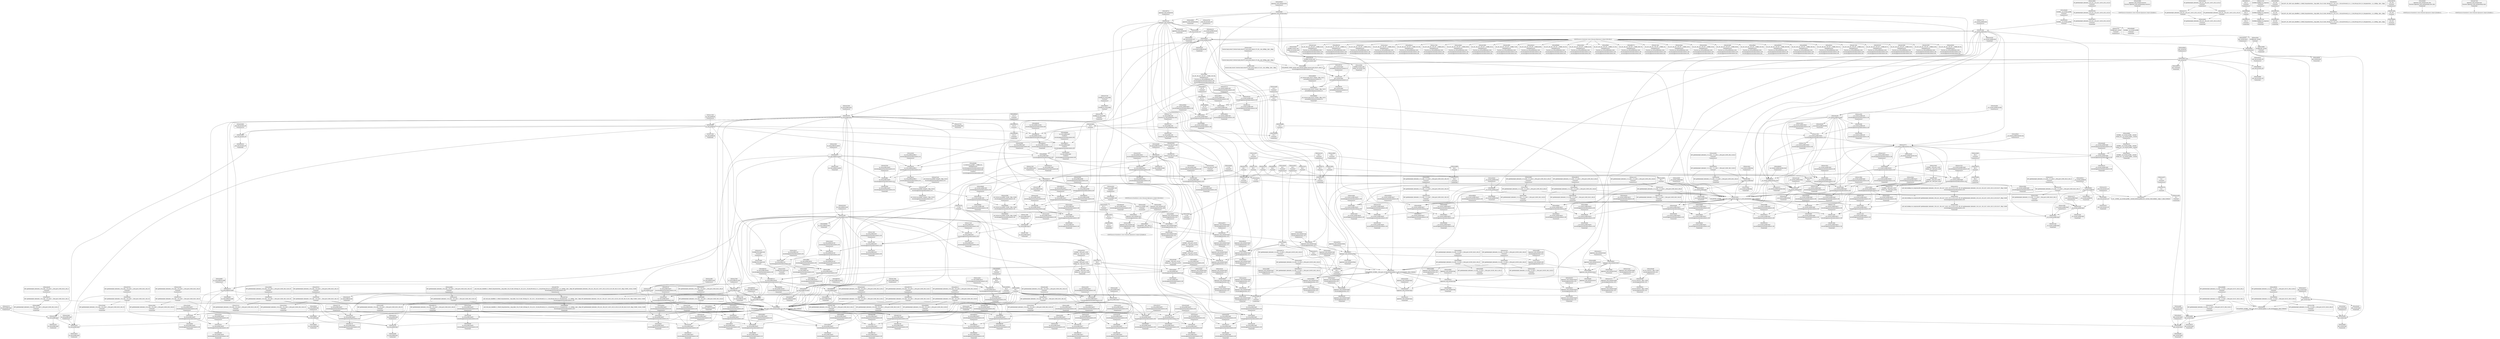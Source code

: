 digraph {
	CE0x4ceffd0 [shape=record,shape=Mrecord,label="{CE0x4ceffd0|aa_cred_profile:tmp34|security/apparmor/include/context.h,101}"]
	CE0x4c66690 [shape=record,shape=Mrecord,label="{CE0x4c66690|apparmor_task_setrlimit:mode|security/apparmor/lsm.c,612|*SummSource*}"]
	CE0x4cc0250 [shape=record,shape=Mrecord,label="{CE0x4cc0250|apparmor_task_setrlimit:tmp9|security/apparmor/lsm.c,615|*SummSink*}"]
	CE0x4cbbb50 [shape=record,shape=Mrecord,label="{CE0x4cbbb50|_call_void_mcount()_#2}"]
	CE0x4d0bdb0 [shape=record,shape=Mrecord,label="{CE0x4d0bdb0|aa_cred_profile:tmp4|*LoadInst*|security/apparmor/include/context.h,99|*SummSource*}"]
	CE0x4d158d0 [shape=record,shape=Mrecord,label="{CE0x4d158d0|44:_i32,_48:_i16,_128:_i8*,_:_CMRE_20,24_|*MultipleSource*|Function::aa_cred_profile&Arg::cred::|security/apparmor/include/context.h,138|security/apparmor/include/context.h,99}"]
	CE0x4cc5640 [shape=record,shape=Mrecord,label="{CE0x4cc5640|i64*_getelementptr_inbounds_(_16_x_i64_,_16_x_i64_*___llvm_gcov_ctr46,_i64_0,_i64_0)|*Constant*|*SummSink*}"]
	CE0x4d0a8d0 [shape=record,shape=Mrecord,label="{CE0x4d0a8d0|aa_cred_profile:tmp12|security/apparmor/include/context.h,100}"]
	CE0x4cc8070 [shape=record,shape=Mrecord,label="{CE0x4cc8070|aa_cred_profile:lnot3|security/apparmor/include/context.h,100|*SummSink*}"]
	CE0x4d1df00 [shape=record,shape=Mrecord,label="{CE0x4d1df00|44:_i32,_48:_i16,_128:_i8*,_:_CMRE_72,80_|*MultipleSource*|Function::aa_cred_profile&Arg::cred::|security/apparmor/include/context.h,138|security/apparmor/include/context.h,99}"]
	CE0x4cd4e10 [shape=record,shape=Mrecord,label="{CE0x4cd4e10|44:_i32,_48:_i16,_128:_i8*,_:_CMRE_88,89_|*MultipleSource*|Function::aa_cred_profile&Arg::cred::|security/apparmor/include/context.h,138|security/apparmor/include/context.h,99}"]
	CE0x4cd5320 [shape=record,shape=Mrecord,label="{CE0x4cd5320|i64*_getelementptr_inbounds_(_11_x_i64_,_11_x_i64_*___llvm_gcov_ctr58,_i64_0,_i64_0)|*Constant*}"]
	CE0x4cd7a40 [shape=record,shape=Mrecord,label="{CE0x4cd7a40|_ret_%struct.aa_profile*_%tmp34,_!dbg_!15510|security/apparmor/include/context.h,101|*SummSource*}"]
	CE0x4cd1d80 [shape=record,shape=Mrecord,label="{CE0x4cd1d80|aa_cred_profile:tmp1|*SummSink*}"]
	CE0x4cdb950 [shape=record,shape=Mrecord,label="{CE0x4cdb950|__aa_current_profile:tmp15|security/apparmor/include/context.h,138|*SummSource*}"]
	CE0x4ccdbf0 [shape=record,shape=Mrecord,label="{CE0x4ccdbf0|__aa_current_profile:tmp19|security/apparmor/include/context.h,138}"]
	CE0x4cf59a0 [shape=record,shape=Mrecord,label="{CE0x4cf59a0|aa_cred_profile:tmp30|security/apparmor/include/context.h,100}"]
	CE0x4ccab70 [shape=record,shape=Mrecord,label="{CE0x4ccab70|i8_1|*Constant*|*SummSource*}"]
	CE0x4cc1350 [shape=record,shape=Mrecord,label="{CE0x4cc1350|__aa_current_profile:tmp11|security/apparmor/include/context.h,138|*SummSink*}"]
	CE0x4cda390 [shape=record,shape=Mrecord,label="{CE0x4cda390|__aa_current_profile:tmp13|security/apparmor/include/context.h,138|*SummSink*}"]
	CE0x4cae570 [shape=record,shape=Mrecord,label="{CE0x4cae570|i64*_getelementptr_inbounds_(_2_x_i64_,_2_x_i64_*___llvm_gcov_ctr112,_i64_0,_i64_1)|*Constant*}"]
	CE0x4d1e6c0 [shape=record,shape=Mrecord,label="{CE0x4d1e6c0|aa_cred_profile:tmp6|security/apparmor/include/context.h,100|*SummSource*}"]
	CE0x4cf0aa0 [shape=record,shape=Mrecord,label="{CE0x4cf0aa0|aa_cred_profile:tmp23|security/apparmor/include/context.h,100|*SummSink*}"]
	CE0x4cabc00 [shape=record,shape=Mrecord,label="{CE0x4cabc00|i64*_getelementptr_inbounds_(_16_x_i64_,_16_x_i64_*___llvm_gcov_ctr46,_i64_0,_i64_1)|*Constant*|*SummSource*}"]
	CE0x4c66620 [shape=record,shape=Mrecord,label="{CE0x4c66620|apparmor_task_setrlimit:mode|security/apparmor/lsm.c,612}"]
	CE0x4ca3db0 [shape=record,shape=Mrecord,label="{CE0x4ca3db0|i64_2|*Constant*|*SummSink*}"]
	CE0x4cc3fe0 [shape=record,shape=Mrecord,label="{CE0x4cc3fe0|__aa_current_profile:tmp}"]
	CE0x4c6bd20 [shape=record,shape=Mrecord,label="{CE0x4c6bd20|__aa_current_profile:land.lhs.true2|*SummSource*}"]
	CE0x4cea190 [shape=record,shape=Mrecord,label="{CE0x4cea190|aa_cred_profile:tmp8|security/apparmor/include/context.h,100|*SummSink*}"]
	CE0x4cc37a0 [shape=record,shape=Mrecord,label="{CE0x4cc37a0|GLOBAL:__llvm_gcov_ctr58|Global_var:__llvm_gcov_ctr58|*SummSink*}"]
	CE0x4ca9ab0 [shape=record,shape=Mrecord,label="{CE0x4ca9ab0|i64_1|*Constant*}"]
	CE0x4cd0490 [shape=record,shape=Mrecord,label="{CE0x4cd0490|__aa_current_profile:tmp17|security/apparmor/include/context.h,138}"]
	CE0x4d08610 [shape=record,shape=Mrecord,label="{CE0x4d08610|aa_cred_profile:do.body6|*SummSink*}"]
	CE0x4ceefc0 [shape=record,shape=Mrecord,label="{CE0x4ceefc0|aa_cred_profile:tmp32|security/apparmor/include/context.h,101}"]
	CE0x4cbe230 [shape=record,shape=Mrecord,label="{CE0x4cbe230|apparmor_task_setrlimit:tmp10|security/apparmor/lsm.c,615|*SummSource*}"]
	CE0x4d08bd0 [shape=record,shape=Mrecord,label="{CE0x4d08bd0|44:_i32,_48:_i16,_128:_i8*,_:_CMRE_144,152_|*MultipleSource*|Function::aa_cred_profile&Arg::cred::|security/apparmor/include/context.h,138|security/apparmor/include/context.h,99}"]
	CE0x4cfa720 [shape=record,shape=Mrecord,label="{CE0x4cfa720|aa_cred_profile:do.end8}"]
	CE0x4ccfe90 [shape=record,shape=Mrecord,label="{CE0x4ccfe90|i64*_getelementptr_inbounds_(_11_x_i64_,_11_x_i64_*___llvm_gcov_ctr58,_i64_0,_i64_9)|*Constant*|*SummSink*}"]
	CE0x4cd8df0 [shape=record,shape=Mrecord,label="{CE0x4cd8df0|COLLAPSED:_GCRE_current_task_external_global_%struct.task_struct*:_elem_0::|security/apparmor/include/context.h,138}"]
	CE0x4ce9270 [shape=record,shape=Mrecord,label="{CE0x4ce9270|i64_0|*Constant*}"]
	CE0x4cd0570 [shape=record,shape=Mrecord,label="{CE0x4cd0570|__aa_current_profile:tmp17|security/apparmor/include/context.h,138|*SummSink*}"]
	CE0x4cae410 [shape=record,shape=Mrecord,label="{CE0x4cae410|get_current:tmp1|*SummSource*}"]
	CE0x4ccd870 [shape=record,shape=Mrecord,label="{CE0x4ccd870|i8*_getelementptr_inbounds_(_45_x_i8_,_45_x_i8_*_.str14,_i32_0,_i32_0)|*Constant*|*SummSink*}"]
	CE0x4c9f7e0 [shape=record,shape=Mrecord,label="{CE0x4c9f7e0|apparmor_task_setrlimit:if.then|*SummSource*}"]
	CE0x4ccacd0 [shape=record,shape=Mrecord,label="{CE0x4ccacd0|i8_1|*Constant*|*SummSink*}"]
	CE0x4d07900 [shape=record,shape=Mrecord,label="{CE0x4d07900|aa_cred_profile:tmp21|security/apparmor/include/context.h,100|*SummSource*}"]
	CE0x4c64240 [shape=record,shape=Mrecord,label="{CE0x4c64240|apparmor_task_setrlimit:tmp2|security/apparmor/lsm.c,612}"]
	CE0x4cdae60 [shape=record,shape=Mrecord,label="{CE0x4cdae60|i1_true|*Constant*|*SummSource*}"]
	CE0x4cc43e0 [shape=record,shape=Mrecord,label="{CE0x4cc43e0|%struct.task_struct*_(%struct.task_struct**)*_asm_movq_%gs:$_1:P_,$0_,_r,im,_dirflag_,_fpsr_,_flags_|*SummSource*}"]
	CE0x4cc7a30 [shape=record,shape=Mrecord,label="{CE0x4cc7a30|aa_cred_profile:lnot2|security/apparmor/include/context.h,100|*SummSource*}"]
	CE0x4cf1ad0 [shape=record,shape=Mrecord,label="{CE0x4cf1ad0|aa_cred_profile:tmp25|security/apparmor/include/context.h,100}"]
	CE0x4cc5e70 [shape=record,shape=Mrecord,label="{CE0x4cc5e70|__aa_current_profile:tobool1|security/apparmor/include/context.h,138|*SummSource*}"]
	CE0x4cba010 [shape=record,shape=Mrecord,label="{CE0x4cba010|__aa_current_profile:do.end}"]
	CE0x4cc6dc0 [shape=record,shape=Mrecord,label="{CE0x4cc6dc0|44:_i32,_48:_i16,_128:_i8*,_:_CMRE_44,48_|*MultipleSource*|Function::aa_cred_profile&Arg::cred::|security/apparmor/include/context.h,138|security/apparmor/include/context.h,99}"]
	CE0x4d14950 [shape=record,shape=Mrecord,label="{CE0x4d14950|aa_cred_profile:tmp29|security/apparmor/include/context.h,100|*SummSink*}"]
	CE0x4cc3480 [shape=record,shape=Mrecord,label="{CE0x4cc3480|GLOBAL:__llvm_gcov_ctr58|Global_var:__llvm_gcov_ctr58}"]
	CE0x4d06c10 [shape=record,shape=Mrecord,label="{CE0x4d06c10|i64*_getelementptr_inbounds_(_16_x_i64_,_16_x_i64_*___llvm_gcov_ctr46,_i64_0,_i64_8)|*Constant*|*SummSource*}"]
	CE0x4d16a70 [shape=record,shape=Mrecord,label="{CE0x4d16a70|i64*_getelementptr_inbounds_(_16_x_i64_,_16_x_i64_*___llvm_gcov_ctr46,_i64_0,_i64_4)|*Constant*}"]
	CE0x4caca60 [shape=record,shape=Mrecord,label="{CE0x4caca60|aa_cred_profile:if.end|*SummSource*}"]
	CE0x4cef0a0 [shape=record,shape=Mrecord,label="{CE0x4cef0a0|aa_cred_profile:tmp32|security/apparmor/include/context.h,101|*SummSink*}"]
	"CONST[source:0(mediator),value:2(dynamic)][purpose:{object}][SnkIdx:2]"
	CE0x4caef10 [shape=record,shape=Mrecord,label="{CE0x4caef10|apparmor_task_setrlimit:call1|security/apparmor/lsm.c,613}"]
	CE0x4ce9650 [shape=record,shape=Mrecord,label="{CE0x4ce9650|GLOBAL:__llvm_gcov_ctr46|Global_var:__llvm_gcov_ctr46}"]
	CE0x4ccbd30 [shape=record,shape=Mrecord,label="{CE0x4ccbd30|i8*_getelementptr_inbounds_(_36_x_i8_,_36_x_i8_*_.str12,_i32_0,_i32_0)|*Constant*|*SummSink*}"]
	CE0x4ca54d0 [shape=record,shape=Mrecord,label="{CE0x4ca54d0|apparmor_task_setrlimit:mode|security/apparmor/lsm.c,612|*SummSink*}"]
	CE0x4cf2bd0 [shape=record,shape=Mrecord,label="{CE0x4cf2bd0|aa_cred_profile:tmp26|security/apparmor/include/context.h,100|*SummSink*}"]
	CE0x4c68c50 [shape=record,shape=Mrecord,label="{CE0x4c68c50|apparmor_task_setrlimit:tmp3|security/apparmor/lsm.c,612|*SummSource*}"]
	CE0x4cff460 [shape=record,shape=Mrecord,label="{CE0x4cff460|44:_i32,_48:_i16,_128:_i8*,_:_CMRE_112,120_|*MultipleSource*|Function::aa_cred_profile&Arg::cred::|security/apparmor/include/context.h,138|security/apparmor/include/context.h,99}"]
	CE0x4cf0640 [shape=record,shape=Mrecord,label="{CE0x4cf0640|aa_cred_profile:tmp23|security/apparmor/include/context.h,100}"]
	CE0x4cacc30 [shape=record,shape=Mrecord,label="{CE0x4cacc30|aa_cred_profile:do.end}"]
	CE0x4ca4640 [shape=record,shape=Mrecord,label="{CE0x4ca4640|apparmor_task_setrlimit:call|security/apparmor/lsm.c,609|*SummSource*}"]
	CE0x4cd75c0 [shape=record,shape=Mrecord,label="{CE0x4cd75c0|aa_cred_profile:cred|Function::aa_cred_profile&Arg::cred::}"]
	CE0x4d167a0 [shape=record,shape=Mrecord,label="{CE0x4d167a0|i64_2|*Constant*}"]
	CE0x4ca9cb0 [shape=record,shape=Mrecord,label="{CE0x4ca9cb0|apparmor_task_setrlimit:cmp|security/apparmor/lsm.c,612|*SummSink*}"]
	CE0x4cae6d0 [shape=record,shape=Mrecord,label="{CE0x4cae6d0|i64_1|*Constant*}"]
	CE0x4d060b0 [shape=record,shape=Mrecord,label="{CE0x4d060b0|aa_cred_profile:tmp18|security/apparmor/include/context.h,100}"]
	CE0x4ca0600 [shape=record,shape=Mrecord,label="{CE0x4ca0600|apparmor_task_setrlimit:entry|*SummSink*}"]
	CE0x4cf0350 [shape=record,shape=Mrecord,label="{CE0x4cf0350|aa_cred_profile:tmp22|security/apparmor/include/context.h,100|*SummSource*}"]
	CE0x4ca2f90 [shape=record,shape=Mrecord,label="{CE0x4ca2f90|apparmor_task_setrlimit:call|security/apparmor/lsm.c,609|*SummSink*}"]
	CE0x4cc8a10 [shape=record,shape=Mrecord,label="{CE0x4cc8a10|aa_cred_profile:conv|security/apparmor/include/context.h,100|*SummSource*}"]
	CE0x4cf2650 [shape=record,shape=Mrecord,label="{CE0x4cf2650|i64*_getelementptr_inbounds_(_16_x_i64_,_16_x_i64_*___llvm_gcov_ctr46,_i64_0,_i64_12)|*Constant*|*SummSink*}"]
	CE0x4cd55f0 [shape=record,shape=Mrecord,label="{CE0x4cd55f0|i64*_getelementptr_inbounds_(_11_x_i64_,_11_x_i64_*___llvm_gcov_ctr58,_i64_0,_i64_0)|*Constant*|*SummSink*}"]
	CE0x4d0aa70 [shape=record,shape=Mrecord,label="{CE0x4d0aa70|aa_cred_profile:tmp12|security/apparmor/include/context.h,100|*SummSource*}"]
	CE0x4cf9bf0 [shape=record,shape=Mrecord,label="{CE0x4cf9bf0|COLLAPSED:_GCMRE___llvm_gcov_ctr46_internal_global_16_x_i64_zeroinitializer:_elem_0:default:}"]
	CE0x4d0b770 [shape=record,shape=Mrecord,label="{CE0x4d0b770|44:_i32,_48:_i16,_128:_i8*,_:_CMRE_168,176_|*MultipleSource*|Function::aa_cred_profile&Arg::cred::|security/apparmor/include/context.h,138|security/apparmor/include/context.h,99}"]
	CE0x4cd5ed0 [shape=record,shape=Mrecord,label="{CE0x4cd5ed0|GLOBAL:current_task|Global_var:current_task|*SummSource*}"]
	CE0x4cba660 [shape=record,shape=Mrecord,label="{CE0x4cba660|aa_cred_profile:do.body|*SummSource*}"]
	CE0x4cc7b60 [shape=record,shape=Mrecord,label="{CE0x4cc7b60|aa_cred_profile:lnot3|security/apparmor/include/context.h,100}"]
	CE0x4cad980 [shape=record,shape=Mrecord,label="{CE0x4cad980|apparmor_task_setrlimit:error.0}"]
	CE0x4ca57b0 [shape=record,shape=Mrecord,label="{CE0x4ca57b0|_call_void_mcount()_#2|*SummSource*}"]
	CE0x4d01020 [shape=record,shape=Mrecord,label="{CE0x4d01020|aa_cred_profile:tmp14|security/apparmor/include/context.h,100}"]
	CE0x4caabe0 [shape=record,shape=Mrecord,label="{CE0x4caabe0|i64_1|*Constant*|*SummSink*}"]
	CE0x4d07a20 [shape=record,shape=Mrecord,label="{CE0x4d07a20|aa_cred_profile:tmp21|security/apparmor/include/context.h,100|*SummSink*}"]
	CE0x4c654f0 [shape=record,shape=Mrecord,label="{CE0x4c654f0|GLOBAL:__llvm_gcov_ctr105|Global_var:__llvm_gcov_ctr105|*SummSink*}"]
	CE0x4cd0f30 [shape=record,shape=Mrecord,label="{CE0x4cd0f30|i64*_getelementptr_inbounds_(_11_x_i64_,_11_x_i64_*___llvm_gcov_ctr58,_i64_0,_i64_10)|*Constant*|*SummSource*}"]
	CE0x4cab180 [shape=record,shape=Mrecord,label="{CE0x4cab180|apparmor_task_setrlimit:tmp6|security/apparmor/lsm.c,612}"]
	CE0x4c651e0 [shape=record,shape=Mrecord,label="{CE0x4c651e0|GLOBAL:__llvm_gcov_ctr105|Global_var:__llvm_gcov_ctr105}"]
	CE0x4cd6610 [shape=record,shape=Mrecord,label="{CE0x4cd6610|_ret_%struct.task_struct*_%tmp4,_!dbg_!15471|./arch/x86/include/asm/current.h,14}"]
	CE0x4d168a0 [shape=record,shape=Mrecord,label="{CE0x4d168a0|aa_cred_profile:tobool|security/apparmor/include/context.h,100}"]
	CE0x4c43a20 [shape=record,shape=Mrecord,label="{CE0x4c43a20|i32_11|*Constant*|*SummSource*}"]
	CE0x4cd6d70 [shape=record,shape=Mrecord,label="{CE0x4cd6d70|GLOBAL:aa_cred_profile|*Constant*}"]
	CE0x4c9d2c0 [shape=record,shape=Mrecord,label="{CE0x4c9d2c0|apparmor_task_setrlimit:tmp}"]
	CE0x4cedcc0 [shape=record,shape=Mrecord,label="{CE0x4cedcc0|_call_void_mcount()_#2|*SummSource*}"]
	CE0x4c65690 [shape=record,shape=Mrecord,label="{CE0x4c65690|__aa_current_profile:bb}"]
	CE0x4d05c10 [shape=record,shape=Mrecord,label="{CE0x4d05c10|i64_12|*Constant*|*SummSource*}"]
	CE0x4d17de0 [shape=record,shape=Mrecord,label="{CE0x4d17de0|44:_i32,_48:_i16,_128:_i8*,_:_CMRE_4,8_|*MultipleSource*|Function::aa_cred_profile&Arg::cred::|security/apparmor/include/context.h,138|security/apparmor/include/context.h,99}"]
	CE0x4c63fe0 [shape=record,shape=Mrecord,label="{CE0x4c63fe0|apparmor_task_setrlimit:if.end|*SummSink*}"]
	CE0x4cc4c70 [shape=record,shape=Mrecord,label="{CE0x4cc4c70|__aa_current_profile:tmp2|*SummSource*}"]
	CE0x4cf1cc0 [shape=record,shape=Mrecord,label="{CE0x4cf1cc0|aa_cred_profile:tmp25|security/apparmor/include/context.h,100|*SummSource*}"]
	CE0x4cd46b0 [shape=record,shape=Mrecord,label="{CE0x4cd46b0|GLOBAL:__aa_current_profile.__warned|Global_var:__aa_current_profile.__warned|*SummSource*}"]
	CE0x4cc77e0 [shape=record,shape=Mrecord,label="{CE0x4cc77e0|aa_cred_profile:lnot2|security/apparmor/include/context.h,100}"]
	CE0x4ccee20 [shape=record,shape=Mrecord,label="{CE0x4ccee20|aa_cred_profile:tmp17|security/apparmor/include/context.h,100|*SummSource*}"]
	CE0x4cef880 [shape=record,shape=Mrecord,label="{CE0x4cef880|aa_cred_profile:tmp33|security/apparmor/include/context.h,101|*SummSink*}"]
	CE0x4cc8ba0 [shape=record,shape=Mrecord,label="{CE0x4cc8ba0|aa_cred_profile:conv|security/apparmor/include/context.h,100|*SummSink*}"]
	CE0x4c65350 [shape=record,shape=Mrecord,label="{CE0x4c65350|GLOBAL:__llvm_gcov_ctr105|Global_var:__llvm_gcov_ctr105|*SummSource*}"]
	CE0x4cc7480 [shape=record,shape=Mrecord,label="{CE0x4cc7480|aa_cred_profile:tmp13|*SummSource*}"]
	CE0x4ccfc90 [shape=record,shape=Mrecord,label="{CE0x4ccfc90|i64*_getelementptr_inbounds_(_11_x_i64_,_11_x_i64_*___llvm_gcov_ctr58,_i64_0,_i64_9)|*Constant*}"]
	CE0x4ccf750 [shape=record,shape=Mrecord,label="{CE0x4ccf750|GLOBAL:get_current|*Constant*|*SummSource*}"]
	CE0x4d07390 [shape=record,shape=Mrecord,label="{CE0x4d07390|aa_cred_profile:tmp20|security/apparmor/include/context.h,100|*SummSource*}"]
	CE0x4cbbe90 [shape=record,shape=Mrecord,label="{CE0x4cbbe90|GLOBAL:__aa_current_profile|*Constant*|*SummSink*}"]
	CE0x4cbdd50 [shape=record,shape=Mrecord,label="{CE0x4cbdd50|i64*_getelementptr_inbounds_(_5_x_i64_,_5_x_i64_*___llvm_gcov_ctr105,_i64_0,_i64_4)|*Constant*|*SummSource*}"]
	CE0x4ca9c10 [shape=record,shape=Mrecord,label="{CE0x4ca9c10|apparmor_task_setrlimit:if.end|*SummSource*}"]
	CE0x4cc2910 [shape=record,shape=Mrecord,label="{CE0x4cc2910|__aa_current_profile:tobool|security/apparmor/include/context.h,138|*SummSource*}"]
	CE0x4cab970 [shape=record,shape=Mrecord,label="{CE0x4cab970|i64*_getelementptr_inbounds_(_16_x_i64_,_16_x_i64_*___llvm_gcov_ctr46,_i64_0,_i64_1)|*Constant*}"]
	CE0x4cf3ed0 [shape=record,shape=Mrecord,label="{CE0x4cf3ed0|aa_cred_profile:tmp28|security/apparmor/include/context.h,100|*SummSource*}"]
	CE0x4cc9330 [shape=record,shape=Mrecord,label="{CE0x4cc9330|GLOBAL:llvm.expect.i64|*Constant*|*SummSink*}"]
	CE0x4ccdfe0 [shape=record,shape=Mrecord,label="{CE0x4ccdfe0|__aa_current_profile:tmp20|security/apparmor/include/context.h,138}"]
	CE0x4ce9db0 [shape=record,shape=Mrecord,label="{CE0x4ce9db0|aa_cred_profile:tmp7|security/apparmor/include/context.h,100|*SummSource*}"]
	CE0x4d19890 [shape=record,shape=Mrecord,label="{CE0x4d19890|apparmor_task_setrlimit:resource|Function::apparmor_task_setrlimit&Arg::resource::|*SummSink*}"]
	CE0x4caac50 [shape=record,shape=Mrecord,label="{CE0x4caac50|apparmor_task_setrlimit:tmp1}"]
	CE0x4c640c0 [shape=record,shape=Mrecord,label="{CE0x4c640c0|COLLAPSED:_CRE:_elem_0::|security/apparmor/lsm.c,612}"]
	CE0x4cba1f0 [shape=record,shape=Mrecord,label="{CE0x4cba1f0|__aa_current_profile:do.end|*SummSink*}"]
	CE0x4d1e540 [shape=record,shape=Mrecord,label="{CE0x4d1e540|i64_3|*Constant*}"]
	CE0x4cf1750 [shape=record,shape=Mrecord,label="{CE0x4cf1750|aa_cred_profile:tmp24|security/apparmor/include/context.h,100|*SummSource*}"]
	CE0x4cba750 [shape=record,shape=Mrecord,label="{CE0x4cba750|aa_cred_profile:do.body|*SummSink*}"]
	CE0x4ca99d0 [shape=record,shape=Mrecord,label="{CE0x4ca99d0|apparmor_task_setrlimit:tmp|*SummSink*}"]
	CE0x4cc0d20 [shape=record,shape=Mrecord,label="{CE0x4cc0d20|__aa_current_profile:tmp10|security/apparmor/include/context.h,138|*SummSink*}"]
	CE0x4d068a0 [shape=record,shape=Mrecord,label="{CE0x4d068a0|i64*_getelementptr_inbounds_(_16_x_i64_,_16_x_i64_*___llvm_gcov_ctr46,_i64_0,_i64_8)|*Constant*}"]
	CE0x4ce97d0 [shape=record,shape=Mrecord,label="{CE0x4ce97d0|GLOBAL:__llvm_gcov_ctr46|Global_var:__llvm_gcov_ctr46|*SummSource*}"]
	CE0x4ce99b0 [shape=record,shape=Mrecord,label="{CE0x4ce99b0|GLOBAL:__llvm_gcov_ctr46|Global_var:__llvm_gcov_ctr46|*SummSink*}"]
	CE0x4d07710 [shape=record,shape=Mrecord,label="{CE0x4d07710|aa_cred_profile:tmp21|security/apparmor/include/context.h,100}"]
	CE0x4cf5a80 [shape=record,shape=Mrecord,label="{CE0x4cf5a80|aa_cred_profile:tmp30|security/apparmor/include/context.h,100|*SummSink*}"]
	CE0x4cc4560 [shape=record,shape=Mrecord,label="{CE0x4cc4560|%struct.task_struct*_(%struct.task_struct**)*_asm_movq_%gs:$_1:P_,$0_,_r,im,_dirflag_,_fpsr_,_flags_|*SummSink*}"]
	CE0x4c68d20 [shape=record,shape=Mrecord,label="{CE0x4c68d20|apparmor_task_setrlimit:tmp3|security/apparmor/lsm.c,612|*SummSink*}"]
	CE0x4d188e0 [shape=record,shape=Mrecord,label="{CE0x4d188e0|44:_i32,_48:_i16,_128:_i8*,_:_CMRE_16,20_|*MultipleSource*|Function::aa_cred_profile&Arg::cred::|security/apparmor/include/context.h,138|security/apparmor/include/context.h,99}"]
	CE0x4c6bbd0 [shape=record,shape=Mrecord,label="{CE0x4c6bbd0|__aa_current_profile:if.end|*SummSink*}"]
	CE0x4d0b200 [shape=record,shape=Mrecord,label="{CE0x4d0b200|aa_cred_profile:security|security/apparmor/include/context.h,99}"]
	CE0x4cfa070 [shape=record,shape=Mrecord,label="{CE0x4cfa070|i64*_getelementptr_inbounds_(_2_x_i64_,_2_x_i64_*___llvm_gcov_ctr112,_i64_0,_i64_1)|*Constant*|*SummSink*}"]
	CE0x4d1eaf0 [shape=record,shape=Mrecord,label="{CE0x4d1eaf0|aa_cred_profile:tobool|security/apparmor/include/context.h,100|*SummSink*}"]
	CE0x4d18ad0 [shape=record,shape=Mrecord,label="{CE0x4d18ad0|aa_cred_profile:tmp10|security/apparmor/include/context.h,100|*SummSource*}"]
	CE0x4cbda60 [shape=record,shape=Mrecord,label="{CE0x4cbda60|apparmor_task_setrlimit:error.0|*SummSink*}"]
	CE0x4cacb20 [shape=record,shape=Mrecord,label="{CE0x4cacb20|aa_cred_profile:if.end|*SummSink*}"]
	CE0x4cca360 [shape=record,shape=Mrecord,label="{CE0x4cca360|__aa_current_profile:tmp1|*SummSink*}"]
	CE0x4cc9770 [shape=record,shape=Mrecord,label="{CE0x4cc9770|__aa_current_profile:land.lhs.true}"]
	CE0x4d1d840 [shape=record,shape=Mrecord,label="{CE0x4d1d840|44:_i32,_48:_i16,_128:_i8*,_:_CMRE_52,56_|*MultipleSource*|Function::aa_cred_profile&Arg::cred::|security/apparmor/include/context.h,138|security/apparmor/include/context.h,99}"]
	CE0x4d1da80 [shape=record,shape=Mrecord,label="{CE0x4d1da80|44:_i32,_48:_i16,_128:_i8*,_:_CMRE_56,64_|*MultipleSource*|Function::aa_cred_profile&Arg::cred::|security/apparmor/include/context.h,138|security/apparmor/include/context.h,99}"]
	CE0x4d00660 [shape=record,shape=Mrecord,label="{CE0x4d00660|aa_cred_profile:tobool4|security/apparmor/include/context.h,100|*SummSink*}"]
	CE0x4d09c50 [shape=record,shape=Mrecord,label="{CE0x4d09c50|aa_cred_profile:profile|security/apparmor/include/context.h,100|*SummSink*}"]
	CE0x4d07f50 [shape=record,shape=Mrecord,label="{CE0x4d07f50|_call_void_asm_sideeffect_1:_09ud2_0A.pushsection___bug_table,_22a_22_0A2:_09.long_1b_-_2b,_$_0:c_-_2b_0A_09.word_$_1:c_,_0_0A_09.org_2b+$_2:c_0A.popsection_,_i,i,i,_dirflag_,_fpsr_,_flags_(i8*_getelementptr_inbounds_(_36_x_i8_,_36_x_i8_*_.str12,_i32_0,_i32_0),_i32_100,_i64_12)_#2,_!dbg_!15490,_!srcloc_!15493|security/apparmor/include/context.h,100|*SummSource*}"]
	CE0x4cff6a0 [shape=record,shape=Mrecord,label="{CE0x4cff6a0|44:_i32,_48:_i16,_128:_i8*,_:_CMRE_120,128_|*MultipleSource*|Function::aa_cred_profile&Arg::cred::|security/apparmor/include/context.h,138|security/apparmor/include/context.h,99}"]
	CE0x4cd8370 [shape=record,shape=Mrecord,label="{CE0x4cd8370|get_current:bb|*SummSink*}"]
	CE0x4ccb310 [shape=record,shape=Mrecord,label="{CE0x4ccb310|_call_void_lockdep_rcu_suspicious(i8*_getelementptr_inbounds_(_36_x_i8_,_36_x_i8_*_.str12,_i32_0,_i32_0),_i32_138,_i8*_getelementptr_inbounds_(_45_x_i8_,_45_x_i8_*_.str14,_i32_0,_i32_0))_#7,_!dbg_!15483|security/apparmor/include/context.h,138|*SummSource*}"]
	CE0x4cf16e0 [shape=record,shape=Mrecord,label="{CE0x4cf16e0|aa_cred_profile:tmp24|security/apparmor/include/context.h,100}"]
	CE0x4cc0ee0 [shape=record,shape=Mrecord,label="{CE0x4cc0ee0|__aa_current_profile:tmp11|security/apparmor/include/context.h,138}"]
	CE0x4cef030 [shape=record,shape=Mrecord,label="{CE0x4cef030|aa_cred_profile:tmp32|security/apparmor/include/context.h,101|*SummSource*}"]
	CE0x4ceebf0 [shape=record,shape=Mrecord,label="{CE0x4ceebf0|i64*_getelementptr_inbounds_(_16_x_i64_,_16_x_i64_*___llvm_gcov_ctr46,_i64_0,_i64_15)|*Constant*|*SummSink*}"]
	CE0x4cfacb0 [shape=record,shape=Mrecord,label="{CE0x4cfacb0|get_current:tmp1|*SummSink*}"]
	CE0x4cbb880 [shape=record,shape=Mrecord,label="{CE0x4cbb880|i64*_getelementptr_inbounds_(_2_x_i64_,_2_x_i64_*___llvm_gcov_ctr112,_i64_0,_i64_1)|*Constant*|*SummSource*}"]
	CE0x4ca9ec0 [shape=record,shape=Mrecord,label="{CE0x4ca9ec0|apparmor_task_setrlimit:call|security/apparmor/lsm.c,609}"]
	CE0x4cd1570 [shape=record,shape=Mrecord,label="{CE0x4cd1570|aa_cred_profile:tmp2|*SummSource*}"]
	CE0x4cbbd30 [shape=record,shape=Mrecord,label="{CE0x4cbbd30|apparmor_task_setrlimit:cmp|security/apparmor/lsm.c,612}"]
	CE0x4c65810 [shape=record,shape=Mrecord,label="{CE0x4c65810|__aa_current_profile:bb|*SummSource*}"]
	CE0x4cce500 [shape=record,shape=Mrecord,label="{CE0x4cce500|aa_cred_profile:tmp15|security/apparmor/include/context.h,100|*SummSource*}"]
	CE0x4c9f5d0 [shape=record,shape=Mrecord,label="{CE0x4c9f5d0|_ret_%struct.aa_profile*_%call4,_!dbg_!15494|security/apparmor/include/context.h,138|*SummSink*}"]
	CE0x4cc30c0 [shape=record,shape=Mrecord,label="{CE0x4cc30c0|__aa_current_profile:tmp4|security/apparmor/include/context.h,138|*SummSource*}"]
	CE0x4ca7640 [shape=record,shape=Mrecord,label="{CE0x4ca7640|__aa_current_profile:entry}"]
	CE0x4cc8d60 [shape=record,shape=Mrecord,label="{CE0x4cc8d60|GLOBAL:llvm.expect.i64|*Constant*}"]
	CE0x4d16120 [shape=record,shape=Mrecord,label="{CE0x4d16120|aa_cred_profile:tmp5|security/apparmor/include/context.h,99|*SummSink*}"]
	CE0x4cba3b0 [shape=record,shape=Mrecord,label="{CE0x4cba3b0|__aa_current_profile:do.body|*SummSource*}"]
	CE0x4ca3e80 [shape=record,shape=Mrecord,label="{CE0x4ca3e80|_call_void_mcount()_#2}"]
	CE0x4cc23f0 [shape=record,shape=Mrecord,label="{CE0x4cc23f0|aa_cred_profile:lor.end}"]
	CE0x4d07be0 [shape=record,shape=Mrecord,label="{CE0x4d07be0|_call_void_asm_sideeffect_1:_09ud2_0A.pushsection___bug_table,_22a_22_0A2:_09.long_1b_-_2b,_$_0:c_-_2b_0A_09.word_$_1:c_,_0_0A_09.org_2b+$_2:c_0A.popsection_,_i,i,i,_dirflag_,_fpsr_,_flags_(i8*_getelementptr_inbounds_(_36_x_i8_,_36_x_i8_*_.str12,_i32_0,_i32_0),_i32_100,_i64_12)_#2,_!dbg_!15490,_!srcloc_!15493|security/apparmor/include/context.h,100}"]
	CE0x4d174f0 [shape=record,shape=Mrecord,label="{CE0x4d174f0|aa_cred_profile:tmp10|security/apparmor/include/context.h,100}"]
	CE0x4cce840 [shape=record,shape=Mrecord,label="{CE0x4cce840|aa_cred_profile:tmp16|security/apparmor/include/context.h,100}"]
	CE0x4ca4530 [shape=record,shape=Mrecord,label="{CE0x4ca4530|apparmor_task_setrlimit:tmp1|*SummSource*}"]
	CE0x4ca7530 [shape=record,shape=Mrecord,label="{CE0x4ca7530|i64_2|*Constant*}"]
	CE0x4cc0bc0 [shape=record,shape=Mrecord,label="{CE0x4cc0bc0|__aa_current_profile:tmp10|security/apparmor/include/context.h,138|*SummSource*}"]
	CE0x4ca3fe0 [shape=record,shape=Mrecord,label="{CE0x4ca3fe0|apparmor_task_setrlimit:entry}"]
	CE0x4cbba20 [shape=record,shape=Mrecord,label="{CE0x4cbba20|get_current:tmp3|*SummSource*}"]
	CE0x4cc6880 [shape=record,shape=Mrecord,label="{CE0x4cc6880|i64_5|*Constant*}"]
	CE0x4d09050 [shape=record,shape=Mrecord,label="{CE0x4d09050|44:_i32,_48:_i16,_128:_i8*,_:_CMRE_160,168_|*MultipleSource*|Function::aa_cred_profile&Arg::cred::|security/apparmor/include/context.h,138|security/apparmor/include/context.h,99}"]
	CE0x4cc7600 [shape=record,shape=Mrecord,label="{CE0x4cc7600|aa_cred_profile:tmp13|*SummSink*}"]
	CE0x4ca0a20 [shape=record,shape=Mrecord,label="{CE0x4ca0a20|COLLAPSED:_GCMRE___llvm_gcov_ctr105_internal_global_5_x_i64_zeroinitializer:_elem_0:default:}"]
	CE0x4cc5a30 [shape=record,shape=Mrecord,label="{CE0x4cc5a30|aa_cred_profile:do.end10|*SummSink*}"]
	CE0x4cd3a90 [shape=record,shape=Mrecord,label="{CE0x4cd3a90|__aa_current_profile:tmp6|security/apparmor/include/context.h,138|*SummSource*}"]
	CE0x4cc9be0 [shape=record,shape=Mrecord,label="{CE0x4cc9be0|__aa_current_profile:tmp|*SummSink*}"]
	CE0x4cd1ad0 [shape=record,shape=Mrecord,label="{CE0x4cd1ad0|__aa_current_profile:if.then|*SummSource*}"]
	CE0x4cd2420 [shape=record,shape=Mrecord,label="{CE0x4cd2420|__aa_current_profile:call3|security/apparmor/include/context.h,138}"]
	CE0x4ca9420 [shape=record,shape=Mrecord,label="{CE0x4ca9420|__aa_current_profile:tmp1}"]
	CE0x4cc4c00 [shape=record,shape=Mrecord,label="{CE0x4cc4c00|__aa_current_profile:tmp2}"]
	CE0x4cc6560 [shape=record,shape=Mrecord,label="{CE0x4cc6560|i64_4|*Constant*|*SummSink*}"]
	CE0x4cd8540 [shape=record,shape=Mrecord,label="{CE0x4cd8540|i64*_getelementptr_inbounds_(_2_x_i64_,_2_x_i64_*___llvm_gcov_ctr112,_i64_0,_i64_0)|*Constant*|*SummSource*}"]
	CE0x4cf3750 [shape=record,shape=Mrecord,label="{CE0x4cf3750|i64*_getelementptr_inbounds_(_16_x_i64_,_16_x_i64_*___llvm_gcov_ctr46,_i64_0,_i64_13)|*Constant*|*SummSource*}"]
	CE0x4cbe0c0 [shape=record,shape=Mrecord,label="{CE0x4cbe0c0|apparmor_task_setrlimit:tmp10|security/apparmor/lsm.c,615}"]
	CE0x4d09780 [shape=record,shape=Mrecord,label="{CE0x4d09780|aa_cred_profile:do.body5|*SummSource*}"]
	CE0x4cf97f0 [shape=record,shape=Mrecord,label="{CE0x4cf97f0|get_current:tmp4|./arch/x86/include/asm/current.h,14|*SummSink*}"]
	"CONST[source:2(external),value:2(dynamic)][purpose:{subject}][SrcIdx:5]"
	CE0x4cda840 [shape=record,shape=Mrecord,label="{CE0x4cda840|__aa_current_profile:tmp14|security/apparmor/include/context.h,138|*SummSource*}"]
	CE0x4d17080 [shape=record,shape=Mrecord,label="{CE0x4d17080|i64*_getelementptr_inbounds_(_16_x_i64_,_16_x_i64_*___llvm_gcov_ctr46,_i64_0,_i64_4)|*Constant*|*SummSink*}"]
	CE0x4ca09b0 [shape=record,shape=Mrecord,label="{CE0x4ca09b0|apparmor_task_setrlimit:tmp|*SummSource*}"]
	CE0x4cd95b0 [shape=record,shape=Mrecord,label="{CE0x4cd95b0|__aa_current_profile:tmp21|security/apparmor/include/context.h,138|*SummSource*}"]
	CE0x4cef5a0 [shape=record,shape=Mrecord,label="{CE0x4cef5a0|aa_cred_profile:tmp33|security/apparmor/include/context.h,101}"]
	CE0x4cbec20 [shape=record,shape=Mrecord,label="{CE0x4cbec20|__aa_current_profile:tmp8|security/apparmor/include/context.h,138|*SummSink*}"]
	CE0x4d18160 [shape=record,shape=Mrecord,label="{CE0x4d18160|aa_cred_profile:lor.end|*SummSource*}"]
	CE0x4ccc0f0 [shape=record,shape=Mrecord,label="{CE0x4ccc0f0|GLOBAL:lockdep_rcu_suspicious|*Constant*}"]
	CE0x4c65fc0 [shape=record,shape=Mrecord,label="{CE0x4c65fc0|_ret_i32_%error.0,_!dbg_!15482|security/apparmor/lsm.c,615|*SummSink*}"]
	CE0x4cda940 [shape=record,shape=Mrecord,label="{CE0x4cda940|__aa_current_profile:tmp14|security/apparmor/include/context.h,138|*SummSink*}"]
	CE0x4d08990 [shape=record,shape=Mrecord,label="{CE0x4d08990|44:_i32,_48:_i16,_128:_i8*,_:_CMRE_136,144_|*MultipleSource*|Function::aa_cred_profile&Arg::cred::|security/apparmor/include/context.h,138|security/apparmor/include/context.h,99}"]
	CE0x4cc0570 [shape=record,shape=Mrecord,label="{CE0x4cc0570|i64_5|*Constant*|*SummSink*}"]
	CE0x4d16340 [shape=record,shape=Mrecord,label="{CE0x4d16340|%struct.aa_task_cxt*_null|*Constant*|*SummSource*}"]
	CE0x4cd1870 [shape=record,shape=Mrecord,label="{CE0x4cd1870|__aa_current_profile:land.lhs.true2|*SummSink*}"]
	CE0x4cac6d0 [shape=record,shape=Mrecord,label="{CE0x4cac6d0|__aa_current_profile:call|security/apparmor/include/context.h,138}"]
	CE0x4cec830 [shape=record,shape=Mrecord,label="{CE0x4cec830|%struct.aa_profile*_null|*Constant*|*SummSink*}"]
	CE0x4d00a70 [shape=record,shape=Mrecord,label="{CE0x4d00a70|i64_6|*Constant*}"]
	CE0x4cf17c0 [shape=record,shape=Mrecord,label="{CE0x4cf17c0|aa_cred_profile:tmp24|security/apparmor/include/context.h,100|*SummSink*}"]
	CE0x4d08320 [shape=record,shape=Mrecord,label="{CE0x4d08320|aa_cred_profile:if.then|*SummSink*}"]
	CE0x4cfffa0 [shape=record,shape=Mrecord,label="{CE0x4cfffa0|aa_cred_profile:expval|security/apparmor/include/context.h,100|*SummSource*}"]
	CE0x4cefe10 [shape=record,shape=Mrecord,label="{CE0x4cefe10|aa_cred_profile:profile11|security/apparmor/include/context.h,101|*SummSink*}"]
	CE0x4cbf5e0 [shape=record,shape=Mrecord,label="{CE0x4cbf5e0|__aa_current_profile:land.lhs.true|*SummSource*}"]
	CE0x4d05400 [shape=record,shape=Mrecord,label="{CE0x4d05400|i32_100|*Constant*}"]
	CE0x4cdb8e0 [shape=record,shape=Mrecord,label="{CE0x4cdb8e0|__aa_current_profile:tmp15|security/apparmor/include/context.h,138}"]
	CE0x4cc0840 [shape=record,shape=Mrecord,label="{CE0x4cc0840|__aa_current_profile:tmp9|security/apparmor/include/context.h,138|*SummSink*}"]
	CE0x4c6b740 [shape=record,shape=Mrecord,label="{CE0x4c6b740|apparmor_task_setrlimit:tmp4|security/apparmor/lsm.c,612}"]
	CE0x4cd1d10 [shape=record,shape=Mrecord,label="{CE0x4cd1d10|aa_cred_profile:tmp1|*SummSource*}"]
	CE0x4cff220 [shape=record,shape=Mrecord,label="{CE0x4cff220|44:_i32,_48:_i16,_128:_i8*,_:_CMRE_104,112_|*MultipleSource*|Function::aa_cred_profile&Arg::cred::|security/apparmor/include/context.h,138|security/apparmor/include/context.h,99}"]
	CE0x4cae150 [shape=record,shape=Mrecord,label="{CE0x4cae150|_call_void_mcount()_#2|*SummSource*}"]
	CE0x4d14e80 [shape=record,shape=Mrecord,label="{CE0x4d14e80|i64*_getelementptr_inbounds_(_16_x_i64_,_16_x_i64_*___llvm_gcov_ctr46,_i64_0,_i64_14)|*Constant*|*SummSource*}"]
	CE0x4d17eb0 [shape=record,shape=Mrecord,label="{CE0x4d17eb0|44:_i32,_48:_i16,_128:_i8*,_:_CMRE_8,16_|*MultipleSource*|Function::aa_cred_profile&Arg::cred::|security/apparmor/include/context.h,138|security/apparmor/include/context.h,99}"]
	CE0x4cedf60 [shape=record,shape=Mrecord,label="{CE0x4cedf60|i64*_getelementptr_inbounds_(_16_x_i64_,_16_x_i64_*___llvm_gcov_ctr46,_i64_0,_i64_9)|*Constant*}"]
	CE0x4d1dcc0 [shape=record,shape=Mrecord,label="{CE0x4d1dcc0|44:_i32,_48:_i16,_128:_i8*,_:_CMRE_64,72_|*MultipleSource*|Function::aa_cred_profile&Arg::cred::|security/apparmor/include/context.h,138|security/apparmor/include/context.h,99}"]
	CE0x4cee8b0 [shape=record,shape=Mrecord,label="{CE0x4cee8b0|i64*_getelementptr_inbounds_(_16_x_i64_,_16_x_i64_*___llvm_gcov_ctr46,_i64_0,_i64_15)|*Constant*|*SummSource*}"]
	CE0x4cc5310 [shape=record,shape=Mrecord,label="{CE0x4cc5310|i64*_getelementptr_inbounds_(_16_x_i64_,_16_x_i64_*___llvm_gcov_ctr46,_i64_0,_i64_0)|*Constant*}"]
	CE0x4d04f10 [shape=record,shape=Mrecord,label="{CE0x4d04f10|void_(i8*,_i32,_i64)*_asm_sideeffect_1:_09ud2_0A.pushsection___bug_table,_22a_22_0A2:_09.long_1b_-_2b,_$_0:c_-_2b_0A_09.word_$_1:c_,_0_0A_09.org_2b+$_2:c_0A.popsection_,_i,i,i,_dirflag_,_fpsr_,_flags_|*SummSource*}"]
	CE0x4ccb2a0 [shape=record,shape=Mrecord,label="{CE0x4ccb2a0|_call_void_lockdep_rcu_suspicious(i8*_getelementptr_inbounds_(_36_x_i8_,_36_x_i8_*_.str12,_i32_0,_i32_0),_i32_138,_i8*_getelementptr_inbounds_(_45_x_i8_,_45_x_i8_*_.str14,_i32_0,_i32_0))_#7,_!dbg_!15483|security/apparmor/include/context.h,138}"]
	CE0x4d1e860 [shape=record,shape=Mrecord,label="{CE0x4d1e860|aa_cred_profile:tmp6|security/apparmor/include/context.h,100}"]
	CE0x4d07400 [shape=record,shape=Mrecord,label="{CE0x4d07400|aa_cred_profile:tmp20|security/apparmor/include/context.h,100|*SummSink*}"]
	CE0x4ca7720 [shape=record,shape=Mrecord,label="{CE0x4ca7720|__aa_current_profile:entry|*SummSource*}"]
	CE0x4cdb510 [shape=record,shape=Mrecord,label="{CE0x4cdb510|i64*_getelementptr_inbounds_(_11_x_i64_,_11_x_i64_*___llvm_gcov_ctr58,_i64_0,_i64_8)|*Constant*|*SummSource*}"]
	CE0x4ca5610 [shape=record,shape=Mrecord,label="{CE0x4ca5610|i64_0|*Constant*|*SummSource*}"]
	CE0x4ca3860 [shape=record,shape=Mrecord,label="{CE0x4ca3860|__aa_current_profile:call|security/apparmor/include/context.h,138|*SummSink*}"]
	CE0x4ccd800 [shape=record,shape=Mrecord,label="{CE0x4ccd800|i8*_getelementptr_inbounds_(_45_x_i8_,_45_x_i8_*_.str14,_i32_0,_i32_0)|*Constant*|*SummSource*}"]
	CE0x4c9b980 [shape=record,shape=Mrecord,label="{CE0x4c9b980|i32_138|*Constant*|*SummSink*}"]
	CE0x4cc35e0 [shape=record,shape=Mrecord,label="{CE0x4cc35e0|GLOBAL:__llvm_gcov_ctr58|Global_var:__llvm_gcov_ctr58|*SummSource*}"]
	CE0x4ccf1e0 [shape=record,shape=Mrecord,label="{CE0x4ccf1e0|__aa_current_profile:call3|security/apparmor/include/context.h,138|*SummSink*}"]
	CE0x4d00820 [shape=record,shape=Mrecord,label="{CE0x4d00820|i64_5|*Constant*}"]
	CE0x4ca7c80 [shape=record,shape=Mrecord,label="{CE0x4ca7c80|aa_cred_profile:lor.rhs|*SummSource*}"]
	CE0x4cf3100 [shape=record,shape=Mrecord,label="{CE0x4cf3100|aa_cred_profile:tmp27|security/apparmor/include/context.h,100|*SummSource*}"]
	CE0x4cf1de0 [shape=record,shape=Mrecord,label="{CE0x4cf1de0|aa_cred_profile:tmp25|security/apparmor/include/context.h,100|*SummSink*}"]
	CE0x4ccbab0 [shape=record,shape=Mrecord,label="{CE0x4ccbab0|i8*_getelementptr_inbounds_(_36_x_i8_,_36_x_i8_*_.str12,_i32_0,_i32_0)|*Constant*|*SummSource*}"]
	CE0x4d19030 [shape=record,shape=Mrecord,label="{CE0x4d19030|aa_cred_profile:tmp11|security/apparmor/include/context.h,100|*SummSink*}"]
	CE0x4d063a0 [shape=record,shape=Mrecord,label="{CE0x4d063a0|aa_cred_profile:tmp19|security/apparmor/include/context.h,100}"]
	CE0x4cd1500 [shape=record,shape=Mrecord,label="{CE0x4cd1500|aa_cred_profile:tmp2}"]
	CE0x4cd85b0 [shape=record,shape=Mrecord,label="{CE0x4cd85b0|i64*_getelementptr_inbounds_(_2_x_i64_,_2_x_i64_*___llvm_gcov_ctr112,_i64_0,_i64_0)|*Constant*}"]
	CE0x4cd7490 [shape=record,shape=Mrecord,label="{CE0x4cd7490|aa_cred_profile:entry|*SummSource*}"]
	CE0x4cd7550 [shape=record,shape=Mrecord,label="{CE0x4cd7550|aa_cred_profile:entry|*SummSink*}"]
	CE0x4cba120 [shape=record,shape=Mrecord,label="{CE0x4cba120|__aa_current_profile:do.end|*SummSource*}"]
	CE0x4cc8800 [shape=record,shape=Mrecord,label="{CE0x4cc8800|aa_cred_profile:conv|security/apparmor/include/context.h,100}"]
	CE0x4c9d450 [shape=record,shape=Mrecord,label="{CE0x4c9d450|apparmor_task_setrlimit:entry|*SummSource*}"]
	CE0x4cd5fd0 [shape=record,shape=Mrecord,label="{CE0x4cd5fd0|GLOBAL:current_task|Global_var:current_task|*SummSink*}"]
	CE0x4d03220 [shape=record,shape=Mrecord,label="{CE0x4d03220|aa_cred_profile:tmp17|security/apparmor/include/context.h,100|*SummSink*}"]
	CE0x4cf0c60 [shape=record,shape=Mrecord,label="{CE0x4cf0c60|i64*_getelementptr_inbounds_(_16_x_i64_,_16_x_i64_*___llvm_gcov_ctr46,_i64_0,_i64_10)|*Constant*}"]
	CE0x4d0a500 [shape=record,shape=Mrecord,label="{CE0x4d0a500|%struct.aa_profile*_null|*Constant*}"]
	CE0x4cc2280 [shape=record,shape=Mrecord,label="{CE0x4cc2280|aa_cred_profile:bb|*SummSource*}"]
	CE0x4cc3a40 [shape=record,shape=Mrecord,label="{CE0x4cc3a40|get_current:tmp4|./arch/x86/include/asm/current.h,14}"]
	CE0x4cbe8b0 [shape=record,shape=Mrecord,label="{CE0x4cbe8b0|__aa_current_profile:tmp8|security/apparmor/include/context.h,138}"]
	CE0x4cae980 [shape=record,shape=Mrecord,label="{CE0x4cae980|get_current:tmp2}"]
	CE0x4cdb9c0 [shape=record,shape=Mrecord,label="{CE0x4cdb9c0|__aa_current_profile:tmp15|security/apparmor/include/context.h,138|*SummSink*}"]
	CE0x4cd60a0 [shape=record,shape=Mrecord,label="{CE0x4cd60a0|get_current:entry}"]
	CE0x4caec30 [shape=record,shape=Mrecord,label="{CE0x4caec30|apparmor_task_setrlimit:tmp8|security/apparmor/lsm.c,613|*SummSink*}"]
	CE0x4cbe3d0 [shape=record,shape=Mrecord,label="{CE0x4cbe3d0|apparmor_task_setrlimit:tmp10|security/apparmor/lsm.c,615|*SummSink*}"]
	CE0x4cc59c0 [shape=record,shape=Mrecord,label="{CE0x4cc59c0|aa_cred_profile:do.end10|*SummSource*}"]
	CE0x4cbba90 [shape=record,shape=Mrecord,label="{CE0x4cbba90|get_current:tmp3|*SummSink*}"]
	CE0x4cd5b40 [shape=record,shape=Mrecord,label="{CE0x4cd5b40|__aa_current_profile:if.end|*SummSource*}"]
	CE0x4cdaac0 [shape=record,shape=Mrecord,label="{CE0x4cdaac0|i1_true|*Constant*}"]
	CE0x4d06190 [shape=record,shape=Mrecord,label="{CE0x4d06190|aa_cred_profile:tmp18|security/apparmor/include/context.h,100|*SummSink*}"]
	CE0x4d06120 [shape=record,shape=Mrecord,label="{CE0x4d06120|aa_cred_profile:tmp18|security/apparmor/include/context.h,100|*SummSource*}"]
	CE0x4cc2130 [shape=record,shape=Mrecord,label="{CE0x4cc2130|i64*_getelementptr_inbounds_(_11_x_i64_,_11_x_i64_*___llvm_gcov_ctr58,_i64_0,_i64_6)|*Constant*|*SummSink*}"]
	CE0x4cedd60 [shape=record,shape=Mrecord,label="{CE0x4cedd60|_call_void_mcount()_#2|*SummSink*}"]
	CE0x4d05cc0 [shape=record,shape=Mrecord,label="{CE0x4d05cc0|i64_12|*Constant*|*SummSink*}"]
	CE0x4cc4820 [shape=record,shape=Mrecord,label="{CE0x4cc4820|i64*_getelementptr_inbounds_(_11_x_i64_,_11_x_i64_*___llvm_gcov_ctr58,_i64_0,_i64_1)|*Constant*|*SummSink*}"]
	CE0x4cf2b60 [shape=record,shape=Mrecord,label="{CE0x4cf2b60|aa_cred_profile:tmp26|security/apparmor/include/context.h,100|*SummSource*}"]
	CE0x4ca55a0 [shape=record,shape=Mrecord,label="{CE0x4ca55a0|i64_0|*Constant*|*SummSink*}"]
	CE0x4ced0e0 [shape=record,shape=Mrecord,label="{CE0x4ced0e0|aa_cred_profile:lnot|security/apparmor/include/context.h,100|*SummSource*}"]
	CE0x4d08400 [shape=record,shape=Mrecord,label="{CE0x4d08400|aa_cred_profile:do.body6}"]
	CE0x4cd59a0 [shape=record,shape=Mrecord,label="{CE0x4cd59a0|aa_cred_profile:bb}"]
	CE0x4cae230 [shape=record,shape=Mrecord,label="{CE0x4cae230|_call_void_mcount()_#2|*SummSink*}"]
	CE0x4d15bd0 [shape=record,shape=Mrecord,label="{CE0x4d15bd0|44:_i32,_48:_i16,_128:_i8*,_:_CMRE_28,32_|*MultipleSource*|Function::aa_cred_profile&Arg::cred::|security/apparmor/include/context.h,138|security/apparmor/include/context.h,99}"]
	CE0x4d0b9b0 [shape=record,shape=Mrecord,label="{CE0x4d0b9b0|aa_cred_profile:tmp5|security/apparmor/include/context.h,99}"]
	CE0x4cd7930 [shape=record,shape=Mrecord,label="{CE0x4cd7930|aa_cred_profile:cred|Function::aa_cred_profile&Arg::cred::|*SummSink*}"]
	CE0x4cc8f90 [shape=record,shape=Mrecord,label="{CE0x4cc8f90|aa_cred_profile:expval|security/apparmor/include/context.h,100}"]
	CE0x4cdc490 [shape=record,shape=Mrecord,label="{CE0x4cdc490|__aa_current_profile:tmp13|security/apparmor/include/context.h,138}"]
	CE0x4d165e0 [shape=record,shape=Mrecord,label="{CE0x4d165e0|%struct.aa_task_cxt*_null|*Constant*|*SummSink*}"]
	CE0x4ca7830 [shape=record,shape=Mrecord,label="{CE0x4ca7830|aa_cred_profile:do.cond}"]
	CE0x4cacd60 [shape=record,shape=Mrecord,label="{CE0x4cacd60|aa_cred_profile:do.end|*SummSource*}"]
	CE0x4cfaf50 [shape=record,shape=Mrecord,label="{CE0x4cfaf50|aa_cred_profile:do.body5}"]
	CE0x4cba530 [shape=record,shape=Mrecord,label="{CE0x4cba530|aa_cred_profile:do.body}"]
	CE0x4c64470 [shape=record,shape=Mrecord,label="{CE0x4c64470|i64_0|*Constant*}"]
	CE0x4d19c50 [shape=record,shape=Mrecord,label="{CE0x4d19c50|_call_void_mcount()_#2|*SummSink*}"]
	CE0x4d19da0 [shape=record,shape=Mrecord,label="{CE0x4d19da0|i32_0|*Constant*}"]
	CE0x4c65e60 [shape=record,shape=Mrecord,label="{CE0x4c65e60|_ret_i32_%error.0,_!dbg_!15482|security/apparmor/lsm.c,615}"]
	CE0x4d04b10 [shape=record,shape=Mrecord,label="{CE0x4d04b10|void_(i8*,_i32,_i64)*_asm_sideeffect_1:_09ud2_0A.pushsection___bug_table,_22a_22_0A2:_09.long_1b_-_2b,_$_0:c_-_2b_0A_09.word_$_1:c_,_0_0A_09.org_2b+$_2:c_0A.popsection_,_i,i,i,_dirflag_,_fpsr_,_flags_}"]
	CE0x4cb97c0 [shape=record,shape=Mrecord,label="{CE0x4cb97c0|i64*_getelementptr_inbounds_(_5_x_i64_,_5_x_i64_*___llvm_gcov_ctr105,_i64_0,_i64_3)|*Constant*|*SummSource*}"]
	CE0x4cd9040 [shape=record,shape=Mrecord,label="{CE0x4cd9040|__aa_current_profile:cred|security/apparmor/include/context.h,138|*SummSink*}"]
	CE0x4cef6c0 [shape=record,shape=Mrecord,label="{CE0x4cef6c0|aa_cred_profile:tmp33|security/apparmor/include/context.h,101|*SummSource*}"]
	CE0x4cc8640 [shape=record,shape=Mrecord,label="{CE0x4cc8640|aa_cred_profile:lnot.ext|security/apparmor/include/context.h,100|*SummSink*}"]
	CE0x4cfa960 [shape=record,shape=Mrecord,label="{CE0x4cfa960|aa_cred_profile:do.end8|*SummSink*}"]
	CE0x4cc7ef0 [shape=record,shape=Mrecord,label="{CE0x4cc7ef0|aa_cred_profile:lnot3|security/apparmor/include/context.h,100|*SummSource*}"]
	CE0x4cceca0 [shape=record,shape=Mrecord,label="{CE0x4cceca0|aa_cred_profile:tmp16|security/apparmor/include/context.h,100|*SummSink*}"]
	CE0x4cf4440 [shape=record,shape=Mrecord,label="{CE0x4cf4440|aa_cred_profile:tmp29|security/apparmor/include/context.h,100|*SummSource*}"]
	CE0x4cdc060 [shape=record,shape=Mrecord,label="{CE0x4cdc060|__aa_current_profile:tmp16|security/apparmor/include/context.h,138|*SummSink*}"]
	CE0x4cda320 [shape=record,shape=Mrecord,label="{CE0x4cda320|__aa_current_profile:tmp13|security/apparmor/include/context.h,138|*SummSource*}"]
	CE0x4d191f0 [shape=record,shape=Mrecord,label="{CE0x4d191f0|aa_cred_profile:profile|security/apparmor/include/context.h,100}"]
	CE0x4cf9750 [shape=record,shape=Mrecord,label="{CE0x4cf9750|get_current:tmp4|./arch/x86/include/asm/current.h,14|*SummSource*}"]
	CE0x4cc40c0 [shape=record,shape=Mrecord,label="{CE0x4cc40c0|__aa_current_profile:tmp|*SummSource*}"]
	CE0x4d0b2f0 [shape=record,shape=Mrecord,label="{CE0x4d0b2f0|aa_cred_profile:security|security/apparmor/include/context.h,99|*SummSource*}"]
	CE0x4cc01e0 [shape=record,shape=Mrecord,label="{CE0x4cc01e0|apparmor_task_setrlimit:tmp9|security/apparmor/lsm.c,615|*SummSource*}"]
	CE0x4cefc20 [shape=record,shape=Mrecord,label="{CE0x4cefc20|aa_cred_profile:profile11|security/apparmor/include/context.h,101}"]
	CE0x4cd1250 [shape=record,shape=Mrecord,label="{CE0x4cd1250|i64*_getelementptr_inbounds_(_11_x_i64_,_11_x_i64_*___llvm_gcov_ctr58,_i64_0,_i64_10)|*Constant*|*SummSink*}"]
	CE0x4cc6400 [shape=record,shape=Mrecord,label="{CE0x4cc6400|i64_4|*Constant*|*SummSource*}"]
	CE0x4cd1950 [shape=record,shape=Mrecord,label="{CE0x4cd1950|__aa_current_profile:if.then}"]
	CE0x4cc2b70 [shape=record,shape=Mrecord,label="{CE0x4cc2b70|i64_2|*Constant*}"]
	CE0x4caeac0 [shape=record,shape=Mrecord,label="{CE0x4caeac0|apparmor_task_setrlimit:tmp8|security/apparmor/lsm.c,613|*SummSource*}"]
	CE0x4cc2790 [shape=record,shape=Mrecord,label="{CE0x4cc2790|__aa_current_profile:tobool|security/apparmor/include/context.h,138|*SummSink*}"]
	CE0x4cd53f0 [shape=record,shape=Mrecord,label="{CE0x4cd53f0|i64*_getelementptr_inbounds_(_11_x_i64_,_11_x_i64_*___llvm_gcov_ctr58,_i64_0,_i64_0)|*Constant*|*SummSource*}"]
	CE0x4d18b40 [shape=record,shape=Mrecord,label="{CE0x4d18b40|aa_cred_profile:tmp10|security/apparmor/include/context.h,100|*SummSink*}"]
	CE0x4d1f200 [shape=record,shape=Mrecord,label="{CE0x4d1f200|aa_cred_profile:tmp34|security/apparmor/include/context.h,101|*SummSource*}"]
	CE0x4cceb20 [shape=record,shape=Mrecord,label="{CE0x4cceb20|aa_cred_profile:tmp16|security/apparmor/include/context.h,100|*SummSource*}"]
	CE0x4cc18b0 [shape=record,shape=Mrecord,label="{CE0x4cc18b0|__aa_current_profile:tmp12|security/apparmor/include/context.h,138|*SummSink*}"]
	CE0x4d098e0 [shape=record,shape=Mrecord,label="{CE0x4d098e0|aa_cred_profile:do.body5|*SummSink*}"]
	CE0x4ca79f0 [shape=record,shape=Mrecord,label="{CE0x4ca79f0|aa_cred_profile:do.cond|*SummSink*}"]
	CE0x4cca100 [shape=record,shape=Mrecord,label="{CE0x4cca100|i64*_getelementptr_inbounds_(_11_x_i64_,_11_x_i64_*___llvm_gcov_ctr58,_i64_0,_i64_1)|*Constant*}"]
	CE0x4ca1ac0 [shape=record,shape=Mrecord,label="{CE0x4ca1ac0|apparmor_task_setrlimit:bb}"]
	CE0x4ca97c0 [shape=record,shape=Mrecord,label="{CE0x4ca97c0|apparmor_task_setrlimit:tmp2|security/apparmor/lsm.c,612|*SummSink*}"]
	CE0x4d152f0 [shape=record,shape=Mrecord,label="{CE0x4d152f0|aa_cred_profile:tmp8|security/apparmor/include/context.h,100|*SummSource*}"]
	CE0x4d15d50 [shape=record,shape=Mrecord,label="{CE0x4d15d50|44:_i32,_48:_i16,_128:_i8*,_:_CMRE_32,36_|*MultipleSource*|Function::aa_cred_profile&Arg::cred::|security/apparmor/include/context.h,138|security/apparmor/include/context.h,99}"]
	CE0x4d0b3c0 [shape=record,shape=Mrecord,label="{CE0x4d0b3c0|aa_cred_profile:security|security/apparmor/include/context.h,99|*SummSink*}"]
	"CONST[source:0(mediator),value:2(dynamic)][purpose:{object}][SnkIdx:3]"
	CE0x4cc11f0 [shape=record,shape=Mrecord,label="{CE0x4cc11f0|__aa_current_profile:tmp11|security/apparmor/include/context.h,138|*SummSource*}"]
	CE0x4d18f10 [shape=record,shape=Mrecord,label="{CE0x4d18f10|aa_cred_profile:tmp11|security/apparmor/include/context.h,100|*SummSource*}"]
	CE0x4cc0170 [shape=record,shape=Mrecord,label="{CE0x4cc0170|apparmor_task_setrlimit:tmp9|security/apparmor/lsm.c,615}"]
	CE0x4cea370 [shape=record,shape=Mrecord,label="{CE0x4cea370|aa_cred_profile:tmp9|security/apparmor/include/context.h,100}"]
	CE0x4cc6070 [shape=record,shape=Mrecord,label="{CE0x4cc6070|i64_4|*Constant*}"]
	CE0x4cc4ce0 [shape=record,shape=Mrecord,label="{CE0x4cc4ce0|__aa_current_profile:tmp2|*SummSink*}"]
	CE0x4ccdc60 [shape=record,shape=Mrecord,label="{CE0x4ccdc60|__aa_current_profile:tmp19|security/apparmor/include/context.h,138|*SummSource*}"]
	CE0x4d27d20 [shape=record,shape=Mrecord,label="{CE0x4d27d20|apparmor_task_setrlimit:task|Function::apparmor_task_setrlimit&Arg::task::|*SummSink*}"]
	CE0x4c6be80 [shape=record,shape=Mrecord,label="{CE0x4c6be80|GLOBAL:__aa_current_profile|*Constant*|*SummSource*}"]
	CE0x4ca5250 [shape=record,shape=Mrecord,label="{CE0x4ca5250|i64_3|*Constant*|*SummSink*}"]
	CE0x4ce92e0 [shape=record,shape=Mrecord,label="{CE0x4ce92e0|aa_cred_profile:tmp6|security/apparmor/include/context.h,100|*SummSink*}"]
	CE0x4cf55d0 [shape=record,shape=Mrecord,label="{CE0x4cf55d0|i64*_getelementptr_inbounds_(_16_x_i64_,_16_x_i64_*___llvm_gcov_ctr46,_i64_0,_i64_14)|*Constant*|*SummSink*}"]
	CE0x4cd06c0 [shape=record,shape=Mrecord,label="{CE0x4cd06c0|__aa_current_profile:tmp18|security/apparmor/include/context.h,138}"]
	CE0x4ca93b0 [shape=record,shape=Mrecord,label="{CE0x4ca93b0|i64_1|*Constant*}"]
	CE0x4d14b10 [shape=record,shape=Mrecord,label="{CE0x4d14b10|i64*_getelementptr_inbounds_(_16_x_i64_,_16_x_i64_*___llvm_gcov_ctr46,_i64_0,_i64_14)|*Constant*}"]
	CE0x4ced400 [shape=record,shape=Mrecord,label="{CE0x4ced400|aa_cred_profile:lnot|security/apparmor/include/context.h,100|*SummSink*}"]
	CE0x4cd6230 [shape=record,shape=Mrecord,label="{CE0x4cd6230|get_current:entry|*SummSource*}"]
	CE0x4cf9b80 [shape=record,shape=Mrecord,label="{CE0x4cf9b80|aa_cred_profile:tmp}"]
	CE0x4ca6070 [shape=record,shape=Mrecord,label="{CE0x4ca6070|apparmor_task_setrlimit:tmp2|security/apparmor/lsm.c,612|*SummSource*}"]
	CE0x4ce9d40 [shape=record,shape=Mrecord,label="{CE0x4ce9d40|aa_cred_profile:tmp7|security/apparmor/include/context.h,100}"]
	CE0x4cc50f0 [shape=record,shape=Mrecord,label="{CE0x4cc50f0|__aa_current_profile:tmp3|*SummSource*}"]
	CE0x4cecbe0 [shape=record,shape=Mrecord,label="{CE0x4cecbe0|aa_cred_profile:tobool1|security/apparmor/include/context.h,100|*SummSink*}"]
	CE0x4d161f0 [shape=record,shape=Mrecord,label="{CE0x4d161f0|%struct.aa_task_cxt*_null|*Constant*}"]
	CE0x4cd71b0 [shape=record,shape=Mrecord,label="{CE0x4cd71b0|GLOBAL:aa_cred_profile|*Constant*|*SummSource*}"]
	CE0x4cfa200 [shape=record,shape=Mrecord,label="{CE0x4cfa200|COLLAPSED:_GCMRE___llvm_gcov_ctr112_internal_global_2_x_i64_zeroinitializer:_elem_0:default:}"]
	CE0x4cd3bf0 [shape=record,shape=Mrecord,label="{CE0x4cd3bf0|__aa_current_profile:tmp6|security/apparmor/include/context.h,138|*SummSink*}"]
	CE0x4ca6710 [shape=record,shape=Mrecord,label="{CE0x4ca6710|i64_3|*Constant*}"]
	CE0x4ca5430 [shape=record,shape=Mrecord,label="{CE0x4ca5430|apparmor_task_setrlimit:tmp5|security/apparmor/lsm.c,612|*SummSink*}"]
	CE0x4cf1fa0 [shape=record,shape=Mrecord,label="{CE0x4cf1fa0|i64*_getelementptr_inbounds_(_16_x_i64_,_16_x_i64_*___llvm_gcov_ctr46,_i64_0,_i64_12)|*Constant*}"]
	CE0x4caef80 [shape=record,shape=Mrecord,label="{CE0x4caef80|apparmor_task_setrlimit:call1|security/apparmor/lsm.c,613|*SummSource*}"]
	CE0x4cbdb80 [shape=record,shape=Mrecord,label="{CE0x4cbdb80|i64*_getelementptr_inbounds_(_5_x_i64_,_5_x_i64_*___llvm_gcov_ctr105,_i64_0,_i64_4)|*Constant*}"]
	CE0x4cd82c0 [shape=record,shape=Mrecord,label="{CE0x4cd82c0|get_current:bb}"]
	CE0x4cba420 [shape=record,shape=Mrecord,label="{CE0x4cba420|aa_cred_profile:do.end|*SummSink*}"]
	CE0x4cae9f0 [shape=record,shape=Mrecord,label="{CE0x4cae9f0|get_current:tmp2|*SummSource*}"]
	CE0x4cc9e60 [shape=record,shape=Mrecord,label="{CE0x4cc9e60|_call_void_mcount()_#2}"]
	CE0x4ccd790 [shape=record,shape=Mrecord,label="{CE0x4ccd790|i8*_getelementptr_inbounds_(_45_x_i8_,_45_x_i8_*_.str14,_i32_0,_i32_0)|*Constant*}"]
	CE0x4cce680 [shape=record,shape=Mrecord,label="{CE0x4cce680|aa_cred_profile:tmp15|security/apparmor/include/context.h,100|*SummSink*}"]
	CE0x4ccc230 [shape=record,shape=Mrecord,label="{CE0x4ccc230|GLOBAL:lockdep_rcu_suspicious|*Constant*|*SummSource*}"]
	CE0x4cc2f00 [shape=record,shape=Mrecord,label="{CE0x4cc2f00|i64_0|*Constant*}"]
	CE0x4c65580 [shape=record,shape=Mrecord,label="{CE0x4c65580|__aa_current_profile:do.body|*SummSink*}"]
	CE0x4ca3920 [shape=record,shape=Mrecord,label="{CE0x4ca3920|i32_0|*Constant*}"]
	CE0x4cd7050 [shape=record,shape=Mrecord,label="{CE0x4cd7050|aa_cred_profile:entry}"]
	CE0x4cd62f0 [shape=record,shape=Mrecord,label="{CE0x4cd62f0|get_current:entry|*SummSink*}"]
	CE0x4d066e0 [shape=record,shape=Mrecord,label="{CE0x4d066e0|aa_cred_profile:tmp19|security/apparmor/include/context.h,100|*SummSink*}"]
	CE0x4ca0c60 [shape=record,shape=Mrecord,label="{CE0x4ca0c60|apparmor_task_setrlimit:bb|*SummSink*}"]
	CE0x4cd6b30 [shape=record,shape=Mrecord,label="{CE0x4cd6b30|__aa_current_profile:call4|security/apparmor/include/context.h,138|*SummSink*}"]
	CE0x4ca9a40 [shape=record,shape=Mrecord,label="{CE0x4ca9a40|i64_1|*Constant*|*SummSource*}"]
	CE0x4cc9110 [shape=record,shape=Mrecord,label="{CE0x4cc9110|GLOBAL:llvm.expect.i64|*Constant*|*SummSource*}"]
	CE0x4cd3d70 [shape=record,shape=Mrecord,label="{CE0x4cd3d70|__aa_current_profile:tmp7|security/apparmor/include/context.h,138}"]
	CE0x4cd6400 [shape=record,shape=Mrecord,label="{CE0x4cd6400|_ret_%struct.task_struct*_%tmp4,_!dbg_!15471|./arch/x86/include/asm/current.h,14|*SummSource*}"]
	CE0x4cf2ee0 [shape=record,shape=Mrecord,label="{CE0x4cf2ee0|aa_cred_profile:tmp27|security/apparmor/include/context.h,100}"]
	CE0x4cd2260 [shape=record,shape=Mrecord,label="{CE0x4cd2260|__aa_current_profile:tmp20|security/apparmor/include/context.h,138|*SummSink*}"]
	CE0x4ccdcd0 [shape=record,shape=Mrecord,label="{CE0x4ccdcd0|__aa_current_profile:tmp19|security/apparmor/include/context.h,138|*SummSink*}"]
	CE0x4ccc2a0 [shape=record,shape=Mrecord,label="{CE0x4ccc2a0|GLOBAL:lockdep_rcu_suspicious|*Constant*|*SummSink*}"]
	CE0x4cbea20 [shape=record,shape=Mrecord,label="{CE0x4cbea20|0:_i8,_:_GCMR___aa_current_profile.__warned_internal_global_i8_0,_section_.data.unlikely_,_align_1:_elem_0:default:}"]
	CE0x4cdbcd0 [shape=record,shape=Mrecord,label="{CE0x4cdbcd0|__aa_current_profile:tmp16|security/apparmor/include/context.h,138}"]
	CE0x4cebe80 [shape=record,shape=Mrecord,label="{CE0x4cebe80|get_current:tmp|*SummSink*}"]
	CE0x4ccf3a0 [shape=record,shape=Mrecord,label="{CE0x4ccf3a0|GLOBAL:get_current|*Constant*}"]
	CE0x4cd4150 [shape=record,shape=Mrecord,label="{CE0x4cd4150|__aa_current_profile:tmp7|security/apparmor/include/context.h,138|*SummSink*}"]
	CE0x4d03e80 [shape=record,shape=Mrecord,label="{CE0x4d03e80|void_(i8*,_i32,_i64)*_asm_sideeffect_1:_09ud2_0A.pushsection___bug_table,_22a_22_0A2:_09.long_1b_-_2b,_$_0:c_-_2b_0A_09.word_$_1:c_,_0_0A_09.org_2b+$_2:c_0A.popsection_,_i,i,i,_dirflag_,_fpsr_,_flags_|*SummSink*}"]
	CE0x4cd27c0 [shape=record,shape=Mrecord,label="{CE0x4cd27c0|__aa_current_profile:call3|security/apparmor/include/context.h,138|*SummSource*}"]
	CE0x4cd2160 [shape=record,shape=Mrecord,label="{CE0x4cd2160|__aa_current_profile:tmp20|security/apparmor/include/context.h,138|*SummSource*}"]
	CE0x4d096d0 [shape=record,shape=Mrecord,label="{CE0x4d096d0|aa_cred_profile:lor.end|*SummSink*}"]
	CE0x4cd8b00 [shape=record,shape=Mrecord,label="{CE0x4cd8b00|i32_78|*Constant*}"]
	CE0x4cea560 [shape=record,shape=Mrecord,label="{CE0x4cea560|aa_cred_profile:tmp9|security/apparmor/include/context.h,100|*SummSource*}"]
	CE0x4d19560 [shape=record,shape=Mrecord,label="{CE0x4d19560|aa_cred_profile:profile|security/apparmor/include/context.h,100|*SummSource*}"]
	CE0x4d18210 [shape=record,shape=Mrecord,label="{CE0x4d18210|aa_cred_profile:lor.rhs}"]
	CE0x4cd6a60 [shape=record,shape=Mrecord,label="{CE0x4cd6a60|__aa_current_profile:call4|security/apparmor/include/context.h,138|*SummSource*}"]
	CE0x4ca3030 [shape=record,shape=Mrecord,label="{CE0x4ca3030|GLOBAL:__aa_current_profile|*Constant*}"]
	CE0x4ca5c00 [shape=record,shape=Mrecord,label="{CE0x4ca5c00|apparmor_task_setrlimit:tmp6|security/apparmor/lsm.c,612|*SummSink*}"]
	CE0x4d00bf0 [shape=record,shape=Mrecord,label="{CE0x4d00bf0|i64_6|*Constant*|*SummSource*}"]
	CE0x4cc4050 [shape=record,shape=Mrecord,label="{CE0x4cc4050|COLLAPSED:_GCMRE___llvm_gcov_ctr58_internal_global_11_x_i64_zeroinitializer:_elem_0:default:}"]
	CE0x4cc1e10 [shape=record,shape=Mrecord,label="{CE0x4cc1e10|i64*_getelementptr_inbounds_(_11_x_i64_,_11_x_i64_*___llvm_gcov_ctr58,_i64_0,_i64_6)|*Constant*|*SummSource*}"]
	CE0x4caaed0 [shape=record,shape=Mrecord,label="{CE0x4caaed0|i32_0|*Constant*|*SummSource*}"]
	CE0x4cd9450 [shape=record,shape=Mrecord,label="{CE0x4cd9450|__aa_current_profile:tmp21|security/apparmor/include/context.h,138}"]
	CE0x4cd3ff0 [shape=record,shape=Mrecord,label="{CE0x4cd3ff0|__aa_current_profile:tmp7|security/apparmor/include/context.h,138|*SummSource*}"]
	CE0x4cc14d0 [shape=record,shape=Mrecord,label="{CE0x4cc14d0|__aa_current_profile:tmp12|security/apparmor/include/context.h,138}"]
	CE0x4ca68f0 [shape=record,shape=Mrecord,label="{CE0x4ca68f0|apparmor_task_setrlimit:tmp7|security/apparmor/lsm.c,613|*SummSource*}"]
	CE0x4ca5820 [shape=record,shape=Mrecord,label="{CE0x4ca5820|_call_void_mcount()_#2|*SummSink*}"]
	CE0x4cf0980 [shape=record,shape=Mrecord,label="{CE0x4cf0980|aa_cred_profile:tmp23|security/apparmor/include/context.h,100|*SummSource*}"]
	CE0x4d000a0 [shape=record,shape=Mrecord,label="{CE0x4d000a0|aa_cred_profile:expval|security/apparmor/include/context.h,100|*SummSink*}"]
	CE0x4cf3a90 [shape=record,shape=Mrecord,label="{CE0x4cf3a90|i64*_getelementptr_inbounds_(_16_x_i64_,_16_x_i64_*___llvm_gcov_ctr46,_i64_0,_i64_13)|*Constant*|*SummSink*}"]
	CE0x4cdbf60 [shape=record,shape=Mrecord,label="{CE0x4cdbf60|__aa_current_profile:tmp16|security/apparmor/include/context.h,138|*SummSource*}"]
	CE0x4cab320 [shape=record,shape=Mrecord,label="{CE0x4cab320|apparmor_task_setrlimit:tmp6|security/apparmor/lsm.c,612|*SummSource*}"]
	CE0x4d3fef0 [shape=record,shape=Mrecord,label="{CE0x4d3fef0|apparmor_task_setrlimit:new_rlim|Function::apparmor_task_setrlimit&Arg::new_rlim::|*SummSink*}"]
	CE0x4cc3190 [shape=record,shape=Mrecord,label="{CE0x4cc3190|__aa_current_profile:tmp4|security/apparmor/include/context.h,138|*SummSink*}"]
	CE0x4cc5f40 [shape=record,shape=Mrecord,label="{CE0x4cc5f40|__aa_current_profile:tobool1|security/apparmor/include/context.h,138|*SummSink*}"]
	CE0x4caadd0 [shape=record,shape=Mrecord,label="{CE0x4caadd0|i32_0|*Constant*}"]
	CE0x4d0bb70 [shape=record,shape=Mrecord,label="{CE0x4d0bb70|aa_cred_profile:tmp4|*LoadInst*|security/apparmor/include/context.h,99}"]
	CE0x4cd36d0 [shape=record,shape=Mrecord,label="{CE0x4cd36d0|__aa_current_profile:tmp5|security/apparmor/include/context.h,138|*SummSink*}"]
	CE0x4cd7ec0 [shape=record,shape=Mrecord,label="{CE0x4cd7ec0|_ret_%struct.aa_profile*_%tmp34,_!dbg_!15510|security/apparmor/include/context.h,101|*SummSink*}"]
	CE0x4cd5c30 [shape=record,shape=Mrecord,label="{CE0x4cd5c30|GLOBAL:current_task|Global_var:current_task}"]
	CE0x4d00db0 [shape=record,shape=Mrecord,label="{CE0x4d00db0|aa_cred_profile:tmp15|security/apparmor/include/context.h,100}"]
	CE0x4c9c220 [shape=record,shape=Mrecord,label="{CE0x4c9c220|i64*_getelementptr_inbounds_(_5_x_i64_,_5_x_i64_*___llvm_gcov_ctr105,_i64_0,_i64_0)|*Constant*|*SummSource*}"]
	CE0x4cf9c60 [shape=record,shape=Mrecord,label="{CE0x4cf9c60|aa_cred_profile:tmp|*SummSource*}"]
	CE0x4cd5050 [shape=record,shape=Mrecord,label="{CE0x4cd5050|44:_i32,_48:_i16,_128:_i8*,_:_CMRE_96,104_|*MultipleSource*|Function::aa_cred_profile&Arg::cred::|security/apparmor/include/context.h,138|security/apparmor/include/context.h,99}"]
	CE0x4cae740 [shape=record,shape=Mrecord,label="{CE0x4cae740|get_current:tmp1}"]
	CE0x4ccb380 [shape=record,shape=Mrecord,label="{CE0x4ccb380|_call_void_lockdep_rcu_suspicious(i8*_getelementptr_inbounds_(_36_x_i8_,_36_x_i8_*_.str12,_i32_0,_i32_0),_i32_138,_i8*_getelementptr_inbounds_(_45_x_i8_,_45_x_i8_*_.str14,_i32_0,_i32_0))_#7,_!dbg_!15483|security/apparmor/include/context.h,138|*SummSink*}"]
	CE0x4cd7ce0 [shape=record,shape=Mrecord,label="{CE0x4cd7ce0|_ret_%struct.aa_profile*_%tmp34,_!dbg_!15510|security/apparmor/include/context.h,101}"]
	CE0x4cdafc0 [shape=record,shape=Mrecord,label="{CE0x4cdafc0|i1_true|*Constant*|*SummSink*}"]
	CE0x4d07320 [shape=record,shape=Mrecord,label="{CE0x4d07320|aa_cred_profile:tmp20|security/apparmor/include/context.h,100}"]
	CE0x4cf33e0 [shape=record,shape=Mrecord,label="{CE0x4cf33e0|i64*_getelementptr_inbounds_(_16_x_i64_,_16_x_i64_*___llvm_gcov_ctr46,_i64_0,_i64_13)|*Constant*}"]
	CE0x4cf1310 [shape=record,shape=Mrecord,label="{CE0x4cf1310|i64*_getelementptr_inbounds_(_16_x_i64_,_16_x_i64_*___llvm_gcov_ctr46,_i64_0,_i64_10)|*Constant*|*SummSink*}"]
	CE0x4cc7aa0 [shape=record,shape=Mrecord,label="{CE0x4cc7aa0|aa_cred_profile:lnot2|security/apparmor/include/context.h,100|*SummSink*}"]
	CE0x4c646c0 [shape=record,shape=Mrecord,label="{CE0x4c646c0|apparmor_task_setrlimit:if.end}"]
	CE0x4cdb4a0 [shape=record,shape=Mrecord,label="{CE0x4cdb4a0|i64*_getelementptr_inbounds_(_11_x_i64_,_11_x_i64_*___llvm_gcov_ctr58,_i64_0,_i64_8)|*Constant*}"]
	CE0x4ca7b00 [shape=record,shape=Mrecord,label="{CE0x4ca7b00|aa_cred_profile:if.end}"]
	CE0x4d08550 [shape=record,shape=Mrecord,label="{CE0x4d08550|aa_cred_profile:do.body6|*SummSource*}"]
	CE0x4cc5440 [shape=record,shape=Mrecord,label="{CE0x4cc5440|i64*_getelementptr_inbounds_(_16_x_i64_,_16_x_i64_*___llvm_gcov_ctr46,_i64_0,_i64_0)|*Constant*|*SummSource*}"]
	CE0x4d09360 [shape=record,shape=Mrecord,label="{CE0x4d09360|i32_22|*Constant*|*SummSink*}"]
	CE0x4d065c0 [shape=record,shape=Mrecord,label="{CE0x4d065c0|aa_cred_profile:tmp19|security/apparmor/include/context.h,100|*SummSource*}"]
	CE0x4cc2360 [shape=record,shape=Mrecord,label="{CE0x4cc2360|aa_cred_profile:bb|*SummSink*}"]
	CE0x4cd3580 [shape=record,shape=Mrecord,label="{CE0x4cd3580|__aa_current_profile:tmp6|security/apparmor/include/context.h,138}"]
	CE0x4cf02e0 [shape=record,shape=Mrecord,label="{CE0x4cf02e0|aa_cred_profile:tmp22|security/apparmor/include/context.h,100}"]
	CE0x4cadf00 [shape=record,shape=Mrecord,label="{CE0x4cadf00|_call_void_mcount()_#2}"]
	CE0x4d033e0 [shape=record,shape=Mrecord,label="{CE0x4d033e0|i64*_getelementptr_inbounds_(_16_x_i64_,_16_x_i64_*___llvm_gcov_ctr46,_i64_0,_i64_7)|*Constant*}"]
	CE0x4cd5ad0 [shape=record,shape=Mrecord,label="{CE0x4cd5ad0|__aa_current_profile:land.lhs.true|*SummSink*}"]
	CE0x4ca52c0 [shape=record,shape=Mrecord,label="{CE0x4ca52c0|apparmor_task_setrlimit:tmp5|security/apparmor/lsm.c,612|*SummSource*}"]
	CE0x4cf3e60 [shape=record,shape=Mrecord,label="{CE0x4cf3e60|aa_cred_profile:tmp28|security/apparmor/include/context.h,100}"]
	CE0x4cc8230 [shape=record,shape=Mrecord,label="{CE0x4cc8230|aa_cred_profile:lnot.ext|security/apparmor/include/context.h,100}"]
	CE0x4caa940 [shape=record,shape=Mrecord,label="{CE0x4caa940|i64*_getelementptr_inbounds_(_5_x_i64_,_5_x_i64_*___llvm_gcov_ctr105,_i64_0,_i64_0)|*Constant*}"]
	CE0x4c6bb30 [shape=record,shape=Mrecord,label="{CE0x4c6bb30|__aa_current_profile:if.end}"]
	CE0x4d05270 [shape=record,shape=Mrecord,label="{CE0x4d05270|i64*_getelementptr_inbounds_(_16_x_i64_,_16_x_i64_*___llvm_gcov_ctr46,_i64_0,_i64_9)|*Constant*|*SummSink*}"]
	CE0x4ccb770 [shape=record,shape=Mrecord,label="{CE0x4ccb770|i8*_getelementptr_inbounds_(_36_x_i8_,_36_x_i8_*_.str12,_i32_0,_i32_0)|*Constant*}"]
	"CONST[source:0(mediator),value:2(dynamic)][purpose:{subject}][SrcIdx:4]"
	CE0x4c6b840 [shape=record,shape=Mrecord,label="{CE0x4c6b840|apparmor_task_setrlimit:tmp5|security/apparmor/lsm.c,612}"]
	CE0x4ced5b0 [shape=record,shape=Mrecord,label="{CE0x4ced5b0|get_current:tmp3}"]
	CE0x4cc6950 [shape=record,shape=Mrecord,label="{CE0x4cc6950|i64_5|*Constant*|*SummSource*}"]
	CE0x4cc1750 [shape=record,shape=Mrecord,label="{CE0x4cc1750|__aa_current_profile:tmp12|security/apparmor/include/context.h,138|*SummSource*}"]
	CE0x4d05850 [shape=record,shape=Mrecord,label="{CE0x4d05850|i32_100|*Constant*|*SummSink*}"]
	CE0x4cf03c0 [shape=record,shape=Mrecord,label="{CE0x4cf03c0|aa_cred_profile:tmp22|security/apparmor/include/context.h,100|*SummSink*}"]
	CE0x4cf3f40 [shape=record,shape=Mrecord,label="{CE0x4cf3f40|aa_cred_profile:tmp28|security/apparmor/include/context.h,100|*SummSink*}"]
	CE0x4d080d0 [shape=record,shape=Mrecord,label="{CE0x4d080d0|_call_void_asm_sideeffect_1:_09ud2_0A.pushsection___bug_table,_22a_22_0A2:_09.long_1b_-_2b,_$_0:c_-_2b_0A_09.word_$_1:c_,_0_0A_09.org_2b+$_2:c_0A.popsection_,_i,i,i,_dirflag_,_fpsr_,_flags_(i8*_getelementptr_inbounds_(_36_x_i8_,_36_x_i8_*_.str12,_i32_0,_i32_0),_i32_100,_i64_12)_#2,_!dbg_!15490,_!srcloc_!15493|security/apparmor/include/context.h,100|*SummSink*}"]
	CE0x4cefc90 [shape=record,shape=Mrecord,label="{CE0x4cefc90|aa_cred_profile:profile11|security/apparmor/include/context.h,101|*SummSource*}"]
	CE0x4cd08d0 [shape=record,shape=Mrecord,label="{CE0x4cd08d0|__aa_current_profile:tmp18|security/apparmor/include/context.h,138|*SummSource*}"]
	CE0x4cf4250 [shape=record,shape=Mrecord,label="{CE0x4cf4250|aa_cred_profile:tmp29|security/apparmor/include/context.h,100}"]
	CE0x4d15a50 [shape=record,shape=Mrecord,label="{CE0x4d15a50|44:_i32,_48:_i16,_128:_i8*,_:_CMRE_24,28_|*MultipleSource*|Function::aa_cred_profile&Arg::cred::|security/apparmor/include/context.h,138|security/apparmor/include/context.h,99}"]
	CE0x4cc51d0 [shape=record,shape=Mrecord,label="{CE0x4cc51d0|__aa_current_profile:tmp3|*SummSink*}"]
	CE0x4cecaa0 [shape=record,shape=Mrecord,label="{CE0x4cecaa0|aa_cred_profile:tobool1|security/apparmor/include/context.h,100|*SummSource*}"]
	CE0x4d045e0 [shape=record,shape=Mrecord,label="{CE0x4d045e0|i8*_getelementptr_inbounds_(_36_x_i8_,_36_x_i8_*_.str12,_i32_0,_i32_0)|*Constant*}"]
	CE0x4cee020 [shape=record,shape=Mrecord,label="{CE0x4cee020|i64*_getelementptr_inbounds_(_16_x_i64_,_16_x_i64_*___llvm_gcov_ctr46,_i64_0,_i64_9)|*Constant*|*SummSource*}"]
	CE0x4cd1ca0 [shape=record,shape=Mrecord,label="{CE0x4cd1ca0|aa_cred_profile:tmp1}"]
	CE0x4cee380 [shape=record,shape=Mrecord,label="{CE0x4cee380|aa_cred_profile:tmp31|security/apparmor/include/context.h,100|*SummSink*}"]
	CE0x4ca7930 [shape=record,shape=Mrecord,label="{CE0x4ca7930|aa_cred_profile:do.cond|*SummSource*}"]
	CE0x4cee540 [shape=record,shape=Mrecord,label="{CE0x4cee540|i64*_getelementptr_inbounds_(_16_x_i64_,_16_x_i64_*___llvm_gcov_ctr46,_i64_0,_i64_15)|*Constant*}"]
	CE0x4c6bc40 [shape=record,shape=Mrecord,label="{CE0x4c6bc40|__aa_current_profile:land.lhs.true2}"]
	CE0x4cc0730 [shape=record,shape=Mrecord,label="{CE0x4cc0730|__aa_current_profile:tmp9|security/apparmor/include/context.h,138|*SummSource*}"]
	CE0x4cfa3a0 [shape=record,shape=Mrecord,label="{CE0x4cfa3a0|get_current:tmp|*SummSource*}"]
	CE0x4cd83e0 [shape=record,shape=Mrecord,label="{CE0x4cd83e0|get_current:bb|*SummSource*}"]
	CE0x4cff8e0 [shape=record,shape=Mrecord,label="{CE0x4cff8e0|44:_i32,_48:_i16,_128:_i8*,_:_CMRE_128,136_|*MultipleSource*|Function::aa_cred_profile&Arg::cred::|security/apparmor/include/context.h,138|security/apparmor/include/context.h,99}"]
	CE0x4ced260 [shape=record,shape=Mrecord,label="{CE0x4ced260|aa_cred_profile:tmp13}"]
	CE0x4d18030 [shape=record,shape=Mrecord,label="{CE0x4d18030|aa_cred_profile:tmp4|*LoadInst*|security/apparmor/include/context.h,99|*SummSink*}"]
	CE0x4d16d20 [shape=record,shape=Mrecord,label="{CE0x4d16d20|i64*_getelementptr_inbounds_(_16_x_i64_,_16_x_i64_*___llvm_gcov_ctr46,_i64_0,_i64_4)|*Constant*|*SummSource*}"]
	CE0x4cc66e0 [shape=record,shape=Mrecord,label="{CE0x4cc66e0|__aa_current_profile:tmp10|security/apparmor/include/context.h,138}"]
	CE0x4ca6960 [shape=record,shape=Mrecord,label="{CE0x4ca6960|apparmor_task_setrlimit:tmp7|security/apparmor/lsm.c,613|*SummSink*}"]
	CE0x4cc25f0 [shape=record,shape=Mrecord,label="{CE0x4cc25f0|__aa_current_profile:tobool|security/apparmor/include/context.h,138}"]
	CE0x4cebd70 [shape=record,shape=Mrecord,label="{CE0x4cebd70|aa_cred_profile:do.end10}"]
	CE0x4cd7720 [shape=record,shape=Mrecord,label="{CE0x4cd7720|aa_cred_profile:cred|Function::aa_cred_profile&Arg::cred::|*SummSource*}"]
	CE0x4d179d0 [shape=record,shape=Mrecord,label="{CE0x4d179d0|aa_cred_profile:if.then|*SummSource*}"]
	CE0x4cd15e0 [shape=record,shape=Mrecord,label="{CE0x4cd15e0|aa_cred_profile:tmp2|*SummSink*}"]
	CE0x4cd8d80 [shape=record,shape=Mrecord,label="{CE0x4cd8d80|__aa_current_profile:cred|security/apparmor/include/context.h,138}"]
	CE0x4cc39b0 [shape=record,shape=Mrecord,label="{CE0x4cc39b0|__aa_current_profile:tmp5|security/apparmor/include/context.h,138|*SummSource*}"]
	CE0x4cba2d0 [shape=record,shape=Mrecord,label="{CE0x4cba2d0|__aa_current_profile:do.body}"]
	CE0x4d0b190 [shape=record,shape=Mrecord,label="{CE0x4d0b190|44:_i32,_48:_i16,_128:_i8*,_:_CMRE_0,4_|*MultipleSource*|Function::aa_cred_profile&Arg::cred::|security/apparmor/include/context.h,138|security/apparmor/include/context.h,99}"]
	CE0x4cd1bc0 [shape=record,shape=Mrecord,label="{CE0x4cd1bc0|__aa_current_profile:if.then|*SummSink*}"]
	CE0x4ca3cf0 [shape=record,shape=Mrecord,label="{CE0x4ca3cf0|i64_2|*Constant*|*SummSource*}"]
	CE0x4cce1b0 [shape=record,shape=Mrecord,label="{CE0x4cce1b0|aa_cred_profile:tmp14|security/apparmor/include/context.h,100|*SummSink*}"]
	CE0x4d03130 [shape=record,shape=Mrecord,label="{CE0x4d03130|aa_cred_profile:tmp17|security/apparmor/include/context.h,100}"]
	CE0x4cc9ca0 [shape=record,shape=Mrecord,label="{CE0x4cc9ca0|aa_cred_profile:tmp3}"]
	CE0x4c9b7f0 [shape=record,shape=Mrecord,label="{CE0x4c9b7f0|i32_138|*Constant*|*SummSource*}"]
	CE0x4d09970 [shape=record,shape=Mrecord,label="{CE0x4d09970|aa_cred_profile:if.then}"]
	CE0x4ca5720 [shape=record,shape=Mrecord,label="{CE0x4ca5720|apparmor_task_setrlimit:tmp4|security/apparmor/lsm.c,612|*SummSource*}"]
	CE0x4d056d0 [shape=record,shape=Mrecord,label="{CE0x4d056d0|i32_100|*Constant*|*SummSource*}"]
	CE0x4cb9a70 [shape=record,shape=Mrecord,label="{CE0x4cb9a70|i64*_getelementptr_inbounds_(_5_x_i64_,_5_x_i64_*___llvm_gcov_ctr105,_i64_0,_i64_3)|*Constant*|*SummSink*}"]
	CE0x4cf5a10 [shape=record,shape=Mrecord,label="{CE0x4cf5a10|aa_cred_profile:tmp30|security/apparmor/include/context.h,100|*SummSource*}"]
	CE0x4cdc220 [shape=record,shape=Mrecord,label="{CE0x4cdc220|i8_1|*Constant*}"]
	CE0x4ca7fd0 [shape=record,shape=Mrecord,label="{CE0x4ca7fd0|i64*_getelementptr_inbounds_(_2_x_i64_,_2_x_i64_*___llvm_gcov_ctr112,_i64_0,_i64_0)|*Constant*|*SummSink*}"]
	CE0x4cee260 [shape=record,shape=Mrecord,label="{CE0x4cee260|aa_cred_profile:tmp31|security/apparmor/include/context.h,100|*SummSource*}"]
	CE0x4ccc490 [shape=record,shape=Mrecord,label="{CE0x4ccc490|i32_138|*Constant*}"]
	CE0x4c9f970 [shape=record,shape=Mrecord,label="{CE0x4c9f970|apparmor_task_setrlimit:if.then}"]
	CE0x4d160b0 [shape=record,shape=Mrecord,label="{CE0x4d160b0|aa_cred_profile:tmp5|security/apparmor/include/context.h,99|*SummSource*}"]
	CE0x4ca9490 [shape=record,shape=Mrecord,label="{CE0x4ca9490|__aa_current_profile:tmp1|*SummSource*}"]
	CE0x4ccf8b0 [shape=record,shape=Mrecord,label="{CE0x4ccf8b0|GLOBAL:get_current|*Constant*|*SummSink*}"]
	CE0x4c43820 [shape=record,shape=Mrecord,label="{CE0x4c43820|i32_11|*Constant*}"]
	CE0x4cd66b0 [shape=record,shape=Mrecord,label="{CE0x4cd66b0|_ret_%struct.task_struct*_%tmp4,_!dbg_!15471|./arch/x86/include/asm/current.h,14|*SummSink*}"]
	CE0x4cac900 [shape=record,shape=Mrecord,label="{CE0x4cac900|__aa_current_profile:call|security/apparmor/include/context.h,138|*SummSource*}"]
	CE0x4d03a90 [shape=record,shape=Mrecord,label="{CE0x4d03a90|i64*_getelementptr_inbounds_(_16_x_i64_,_16_x_i64_*___llvm_gcov_ctr46,_i64_0,_i64_7)|*Constant*|*SummSink*}"]
	CE0x4ca5140 [shape=record,shape=Mrecord,label="{CE0x4ca5140|i64_3|*Constant*|*SummSource*}"]
	CE0x4ca6880 [shape=record,shape=Mrecord,label="{CE0x4ca6880|apparmor_task_setrlimit:tmp7|security/apparmor/lsm.c,613}"]
	CE0x4d00f50 [shape=record,shape=Mrecord,label="{CE0x4d00f50|i64_6|*Constant*|*SummSink*}"]
	CE0x4cd4310 [shape=record,shape=Mrecord,label="{CE0x4cd4310|GLOBAL:__aa_current_profile.__warned|Global_var:__aa_current_profile.__warned}"]
	CE0x4c65ed0 [shape=record,shape=Mrecord,label="{CE0x4c65ed0|_ret_i32_%error.0,_!dbg_!15482|security/apparmor/lsm.c,615|*SummSource*}"]
	CE0x4cd8c20 [shape=record,shape=Mrecord,label="{CE0x4cd8c20|i32_78|*Constant*|*SummSource*}"]
	CE0x4cc4670 [shape=record,shape=Mrecord,label="{CE0x4cc4670|i64*_getelementptr_inbounds_(_11_x_i64_,_11_x_i64_*___llvm_gcov_ctr58,_i64_0,_i64_1)|*Constant*|*SummSource*}"]
	CE0x4cc6c40 [shape=record,shape=Mrecord,label="{CE0x4cc6c40|44:_i32,_48:_i16,_128:_i8*,_:_CMRE_40,44_|*MultipleSource*|Function::aa_cred_profile&Arg::cred::|security/apparmor/include/context.h,138|security/apparmor/include/context.h,99}"]
	CE0x4d00110 [shape=record,shape=Mrecord,label="{CE0x4d00110|aa_cred_profile:tobool4|security/apparmor/include/context.h,100}"]
	CE0x4d05ba0 [shape=record,shape=Mrecord,label="{CE0x4d05ba0|i64_12|*Constant*}"]
	CE0x4ced880 [shape=record,shape=Mrecord,label="{CE0x4ced880|i64*_getelementptr_inbounds_(_16_x_i64_,_16_x_i64_*___llvm_gcov_ctr46,_i64_0,_i64_1)|*Constant*|*SummSink*}"]
	CE0x4cec920 [shape=record,shape=Mrecord,label="{CE0x4cec920|%struct.aa_profile*_null|*Constant*|*SummSource*}"]
	CE0x4cf2af0 [shape=record,shape=Mrecord,label="{CE0x4cf2af0|aa_cred_profile:tmp26|security/apparmor/include/context.h,100}"]
	CE0x4c439b0 [shape=record,shape=Mrecord,label="{CE0x4c439b0|i32_11|*Constant*|*SummSink*}"]
	CE0x4cc2be0 [shape=record,shape=Mrecord,label="{CE0x4cc2be0|i64_3|*Constant*}"]
	CE0x4ca2eb0 [shape=record,shape=Mrecord,label="{CE0x4ca2eb0|i64*_getelementptr_inbounds_(_5_x_i64_,_5_x_i64_*___llvm_gcov_ctr105,_i64_0,_i64_0)|*Constant*|*SummSink*}"]
	CE0x4cda640 [shape=record,shape=Mrecord,label="{CE0x4cda640|__aa_current_profile:tmp14|security/apparmor/include/context.h,138}"]
	CE0x4cd0500 [shape=record,shape=Mrecord,label="{CE0x4cd0500|__aa_current_profile:tmp17|security/apparmor/include/context.h,138|*SummSource*}"]
	CE0x4cd7330 [shape=record,shape=Mrecord,label="{CE0x4cd7330|GLOBAL:aa_cred_profile|*Constant*|*SummSink*}"]
	CE0x4c68be0 [shape=record,shape=Mrecord,label="{CE0x4c68be0|apparmor_task_setrlimit:tmp3|security/apparmor/lsm.c,612}"]
	CE0x4cd16d0 [shape=record,shape=Mrecord,label="{CE0x4cd16d0|aa_cred_profile:tmp3|*SummSource*}"]
	CE0x4c9f4d0 [shape=record,shape=Mrecord,label="{CE0x4c9f4d0|_ret_%struct.aa_profile*_%call4,_!dbg_!15494|security/apparmor/include/context.h,138}"]
	CE0x4d18cf0 [shape=record,shape=Mrecord,label="{CE0x4d18cf0|aa_cred_profile:tmp11|security/apparmor/include/context.h,100}"]
	CE0x4d06f50 [shape=record,shape=Mrecord,label="{CE0x4d06f50|i64*_getelementptr_inbounds_(_16_x_i64_,_16_x_i64_*___llvm_gcov_ctr46,_i64_0,_i64_8)|*Constant*|*SummSink*}"]
	CE0x4ca3360 [shape=record,shape=Mrecord,label="{CE0x4ca3360|_ret_%struct.aa_profile*_%call4,_!dbg_!15494|security/apparmor/include/context.h,138|*SummSource*}"]
	CE0x4cc1a70 [shape=record,shape=Mrecord,label="{CE0x4cc1a70|i64*_getelementptr_inbounds_(_11_x_i64_,_11_x_i64_*___llvm_gcov_ctr58,_i64_0,_i64_6)|*Constant*}"]
	CE0x4cec490 [shape=record,shape=Mrecord,label="{CE0x4cec490|aa_cred_profile:tobool1|security/apparmor/include/context.h,100}"]
	CE0x4cd9960 [shape=record,shape=Mrecord,label="{CE0x4cd9960|__aa_current_profile:tmp21|security/apparmor/include/context.h,138|*SummSink*}"]
	CE0x4cbdef0 [shape=record,shape=Mrecord,label="{CE0x4cbdef0|i64*_getelementptr_inbounds_(_5_x_i64_,_5_x_i64_*___llvm_gcov_ctr105,_i64_0,_i64_4)|*Constant*|*SummSink*}"]
	CE0x4cea030 [shape=record,shape=Mrecord,label="{CE0x4cea030|aa_cred_profile:tmp7|security/apparmor/include/context.h,100|*SummSink*}"]
	CE0x4c665b0 [shape=record,shape=Mrecord,label="{CE0x4c665b0|i32_0|*Constant*|*SummSink*}"]
	CE0x4cf0fd0 [shape=record,shape=Mrecord,label="{CE0x4cf0fd0|i64*_getelementptr_inbounds_(_16_x_i64_,_16_x_i64_*___llvm_gcov_ctr46,_i64_0,_i64_10)|*Constant*|*SummSource*}"]
	CE0x4cce0e0 [shape=record,shape=Mrecord,label="{CE0x4cce0e0|aa_cred_profile:tmp14|security/apparmor/include/context.h,100|*SummSource*}"]
	CE0x4d00220 [shape=record,shape=Mrecord,label="{CE0x4d00220|aa_cred_profile:tobool4|security/apparmor/include/context.h,100|*SummSource*}"]
	CE0x4c9f710 [shape=record,shape=Mrecord,label="{CE0x4c9f710|apparmor_task_setrlimit:bb|*SummSource*}"]
	CE0x4ce9ec0 [shape=record,shape=Mrecord,label="{CE0x4ce9ec0|aa_cred_profile:tmp8|security/apparmor/include/context.h,100}"]
	CE0x4d182f0 [shape=record,shape=Mrecord,label="{CE0x4d182f0|aa_cred_profile:lor.rhs|*SummSink*}"]
	CE0x4ca6d40 [shape=record,shape=Mrecord,label="{CE0x4ca6d40|apparmor_task_setrlimit:tmp8|security/apparmor/lsm.c,613}"]
	CE0x4ca8ad0 [shape=record,shape=Mrecord,label="{CE0x4ca8ad0|apparmor_task_setrlimit:tmp4|security/apparmor/lsm.c,612|*SummSink*}"]
	CE0x4cecc50 [shape=record,shape=Mrecord,label="{CE0x4cecc50|i1_true|*Constant*}"]
	CE0x4cf9e60 [shape=record,shape=Mrecord,label="{CE0x4cf9e60|aa_cred_profile:tmp|*SummSink*}"]
	CE0x4d09210 [shape=record,shape=Mrecord,label="{CE0x4d09210|i32_22|*Constant*}"]
	CE0x4d09df0 [shape=record,shape=Mrecord,label="{CE0x4d09df0|0:_%struct.aa_profile*,_:_CMRE_0,8_|*MultipleSource*|security/apparmor/include/context.h,100|security/apparmor/include/context.h,99|*LoadInst*|security/apparmor/include/context.h,99}"]
	CE0x4ca3250 [shape=record,shape=Mrecord,label="{CE0x4ca3250|__aa_current_profile:entry|*SummSink*}"]
	CE0x4cc6ac0 [shape=record,shape=Mrecord,label="{CE0x4cc6ac0|44:_i32,_48:_i16,_128:_i8*,_:_CMRE_36,40_|*MultipleSource*|Function::aa_cred_profile&Arg::cred::|security/apparmor/include/context.h,138|security/apparmor/include/context.h,99}"]
	CE0x4cd9730 [shape=record,shape=Mrecord,label="{CE0x4cd9730|__aa_current_profile:call4|security/apparmor/include/context.h,138}"]
	CE0x4d0b0c0 [shape=record,shape=Mrecord,label="{CE0x4d0b0c0|i32_22|*Constant*|*SummSource*}"]
	CE0x4cecf60 [shape=record,shape=Mrecord,label="{CE0x4cecf60|aa_cred_profile:lnot|security/apparmor/include/context.h,100}"]
	CE0x4d08e10 [shape=record,shape=Mrecord,label="{CE0x4d08e10|44:_i32,_48:_i16,_128:_i8*,_:_CMRE_152,160_|*MultipleSource*|Function::aa_cred_profile&Arg::cred::|security/apparmor/include/context.h,138|security/apparmor/include/context.h,99}"]
	CE0x4cc9d10 [shape=record,shape=Mrecord,label="{CE0x4cc9d10|aa_cred_profile:tmp3|*SummSink*}"]
	CE0x4cd0b90 [shape=record,shape=Mrecord,label="{CE0x4cd0b90|i64*_getelementptr_inbounds_(_11_x_i64_,_11_x_i64_*___llvm_gcov_ctr58,_i64_0,_i64_10)|*Constant*}"]
	CE0x4cc84c0 [shape=record,shape=Mrecord,label="{CE0x4cc84c0|aa_cred_profile:lnot.ext|security/apparmor/include/context.h,100|*SummSource*}"]
	CE0x4cf2310 [shape=record,shape=Mrecord,label="{CE0x4cf2310|i64*_getelementptr_inbounds_(_16_x_i64_,_16_x_i64_*___llvm_gcov_ctr46,_i64_0,_i64_12)|*Constant*|*SummSource*}"]
	CE0x4cc4260 [shape=record,shape=Mrecord,label="{CE0x4cc4260|%struct.task_struct*_(%struct.task_struct**)*_asm_movq_%gs:$_1:P_,$0_,_r,im,_dirflag_,_fpsr_,_flags_}"]
	CE0x4cc7000 [shape=record,shape=Mrecord,label="{CE0x4cc7000|44:_i32,_48:_i16,_128:_i8*,_:_CMRE_48,52_|*MultipleSource*|Function::aa_cred_profile&Arg::cred::|security/apparmor/include/context.h,138|security/apparmor/include/context.h,99}"]
	CE0x4cd4810 [shape=record,shape=Mrecord,label="{CE0x4cd4810|GLOBAL:__aa_current_profile.__warned|Global_var:__aa_current_profile.__warned|*SummSink*}"]
	CE0x4d0acb0 [shape=record,shape=Mrecord,label="{CE0x4d0acb0|aa_cred_profile:tmp12|security/apparmor/include/context.h,100|*SummSink*}"]
	CE0x4c658e0 [shape=record,shape=Mrecord,label="{CE0x4c658e0|__aa_current_profile:bb|*SummSink*}"]
	CE0x4cbea90 [shape=record,shape=Mrecord,label="{CE0x4cbea90|__aa_current_profile:tmp8|security/apparmor/include/context.h,138|*SummSource*}"]
	CE0x4cc0630 [shape=record,shape=Mrecord,label="{CE0x4cc0630|__aa_current_profile:tmp9|security/apparmor/include/context.h,138}"]
	CE0x4cbbda0 [shape=record,shape=Mrecord,label="{CE0x4cbbda0|apparmor_task_setrlimit:cmp|security/apparmor/lsm.c,612|*SummSource*}"]
	CE0x4cea6e0 [shape=record,shape=Mrecord,label="{CE0x4cea6e0|aa_cred_profile:tmp9|security/apparmor/include/context.h,100|*SummSink*}"]
	CE0x4d1f360 [shape=record,shape=Mrecord,label="{CE0x4d1f360|aa_cred_profile:tmp34|security/apparmor/include/context.h,101|*SummSink*}"]
	CE0x4cd09d0 [shape=record,shape=Mrecord,label="{CE0x4cd09d0|__aa_current_profile:tmp18|security/apparmor/include/context.h,138|*SummSink*}"]
	CE0x4cf5d90 [shape=record,shape=Mrecord,label="{CE0x4cf5d90|aa_cred_profile:tmp31|security/apparmor/include/context.h,100}"]
	"CONST[source:0(mediator),value:2(dynamic)][purpose:{object}][SnkIdx:1]"
	CE0x4cf3220 [shape=record,shape=Mrecord,label="{CE0x4cf3220|aa_cred_profile:tmp27|security/apparmor/include/context.h,100|*SummSink*}"]
	CE0x4cc4f70 [shape=record,shape=Mrecord,label="{CE0x4cc4f70|__aa_current_profile:tmp3}"]
	CE0x4cae360 [shape=record,shape=Mrecord,label="{CE0x4cae360|get_current:tmp}"]
	CE0x4cd8bb0 [shape=record,shape=Mrecord,label="{CE0x4cd8bb0|i32_78|*Constant*|*SummSink*}"]
	CE0x4cad860 [shape=record,shape=Mrecord,label="{CE0x4cad860|apparmor_task_setrlimit:call1|security/apparmor/lsm.c,613|*SummSink*}"]
	CE0x4cc2d40 [shape=record,shape=Mrecord,label="{CE0x4cc2d40|__aa_current_profile:tmp4|security/apparmor/include/context.h,138}"]
	CE0x4ca06f0 [shape=record,shape=Mrecord,label="{CE0x4ca06f0|apparmor_task_setrlimit:if.then|*SummSink*}"]
	CE0x4ced520 [shape=record,shape=Mrecord,label="{CE0x4ced520|get_current:tmp2|*SummSink*}"]
	CE0x4ccfd00 [shape=record,shape=Mrecord,label="{CE0x4ccfd00|i64*_getelementptr_inbounds_(_11_x_i64_,_11_x_i64_*___llvm_gcov_ctr58,_i64_0,_i64_9)|*Constant*|*SummSource*}"]
	CE0x4cdb180 [shape=record,shape=Mrecord,label="{CE0x4cdb180|i64*_getelementptr_inbounds_(_11_x_i64_,_11_x_i64_*___llvm_gcov_ctr58,_i64_0,_i64_8)|*Constant*|*SummSink*}"]
	CE0x4d03750 [shape=record,shape=Mrecord,label="{CE0x4d03750|i64*_getelementptr_inbounds_(_16_x_i64_,_16_x_i64_*___llvm_gcov_ctr46,_i64_0,_i64_7)|*Constant*|*SummSource*}"]
	CE0x4cd8f70 [shape=record,shape=Mrecord,label="{CE0x4cd8f70|__aa_current_profile:cred|security/apparmor/include/context.h,138|*SummSource*}"]
	CE0x4d19b90 [shape=record,shape=Mrecord,label="{CE0x4d19b90|_call_void_mcount()_#2|*SummSource*}"]
	CE0x4d15f20 [shape=record,shape=Mrecord,label="{CE0x4d15f20|aa_cred_profile:tobool|security/apparmor/include/context.h,100|*SummSource*}"]
	"CONST[source:0(mediator),value:2(dynamic)][purpose:{subject}][SnkIdx:0]"
	CE0x4caacc0 [shape=record,shape=Mrecord,label="{CE0x4caacc0|apparmor_task_setrlimit:tmp1|*SummSink*}"]
	CE0x4cd4bd0 [shape=record,shape=Mrecord,label="{CE0x4cd4bd0|44:_i32,_48:_i16,_128:_i8*,_:_CMRE_80,88_|*MultipleSource*|Function::aa_cred_profile&Arg::cred::|security/apparmor/include/context.h,138|security/apparmor/include/context.h,99}"]
	CE0x4cc3940 [shape=record,shape=Mrecord,label="{CE0x4cc3940|__aa_current_profile:tmp5|security/apparmor/include/context.h,138}"]
	CE0x4cfa860 [shape=record,shape=Mrecord,label="{CE0x4cfa860|aa_cred_profile:do.end8|*SummSource*}"]
	CE0x4cbebb0 [shape=record,shape=Mrecord,label="{CE0x4cbebb0|__aa_current_profile:tobool1|security/apparmor/include/context.h,138}"]
	CE0x4ca5d50 [shape=record,shape=Mrecord,label="{CE0x4ca5d50|i64*_getelementptr_inbounds_(_5_x_i64_,_5_x_i64_*___llvm_gcov_ctr105,_i64_0,_i64_3)|*Constant*}"]
	CE0x4cadd80 [shape=record,shape=Mrecord,label="{CE0x4cadd80|apparmor_task_setrlimit:error.0|*SummSource*}"]
	CE0x4d07320 -> CE0x4d07400
	CE0x4cd5b40 -> CE0x4c6bb30
	CE0x4cc6880 -> CE0x4cc0570
	CE0x4c646c0 -> CE0x4c65e60
	CE0x4cd60a0 -> CE0x4cfa200
	CE0x4d18210 -> CE0x4d191f0
	CE0x4cae9f0 -> CE0x4cae980
	CE0x4d09970 -> CE0x4cf9bf0
	CE0x4ca7830 -> CE0x4cf16e0
	CE0x4cc2f00 -> CE0x4ca55a0
	CE0x4d00110 -> CE0x4cfaf50
	CE0x4cc0ee0 -> CE0x4cc14d0
	CE0x4d19890 -> "CONST[source:0(mediator),value:2(dynamic)][purpose:{object}][SnkIdx:2]"
	CE0x4d045e0 -> CE0x4ccbd30
	CE0x4d06120 -> CE0x4d060b0
	CE0x4cc23f0 -> CE0x4cacc30
	CE0x4cd06c0 -> CE0x4cd09d0
	CE0x4d16a70 -> CE0x4d174f0
	CE0x4cba010 -> CE0x4cd8d80
	CE0x4cc9770 -> CE0x4cc0ee0
	CE0x4ca7830 -> CE0x4cf9bf0
	CE0x4cd82c0 -> CE0x4cd6610
	CE0x4d00110 -> CE0x4ca7830
	CE0x4d0a8d0 -> CE0x4cec490
	"CONST[source:2(external),value:2(dynamic)][purpose:{subject}][SrcIdx:5]" -> CE0x4d158d0
	"CONST[source:2(external),value:2(dynamic)][purpose:{subject}][SrcIdx:5]" -> CE0x4d09050
	CE0x4c6bc40 -> CE0x4cdc490
	CE0x4cc9e60 -> CE0x4d19c50
	CE0x4cdc220 -> CE0x4cbea20
	CE0x4cae6d0 -> CE0x4cd1ca0
	CE0x4cf9bf0 -> CE0x4cf2af0
	CE0x4cc4050 -> CE0x4cd0490
	CE0x4cf1fa0 -> CE0x4cf9bf0
	"CONST[source:2(external),value:2(dynamic)][purpose:{subject}][SrcIdx:5]" -> CE0x4cc6c40
	CE0x4cab180 -> CE0x4ca0a20
	CE0x4cc66e0 -> CE0x4cc0d20
	CE0x4ca7640 -> CE0x4cba010
	"CONST[source:2(external),value:2(dynamic)][purpose:{subject}][SrcIdx:5]" -> CE0x4cd8df0
	CE0x4cc23f0 -> CE0x4d096d0
	CE0x4cc6950 -> CE0x4d00820
	CE0x4cf5a10 -> CE0x4cf59a0
	CE0x4d14b10 -> CE0x4cf55d0
	CE0x4cf9bf0 -> CE0x4ceefc0
	CE0x4d1e860 -> CE0x4ce92e0
	"CONST[source:2(external),value:2(dynamic)][purpose:{subject}][SrcIdx:5]" -> CE0x4d17de0
	CE0x4cdae60 -> CE0x4cdaac0
	CE0x4cc23f0 -> CE0x4cfaf50
	CE0x4cf9bf0 -> CE0x4cce840
	CE0x4cc23f0 -> CE0x4ca7830
	CE0x4cf1750 -> CE0x4cf16e0
	CE0x4cc8800 -> CE0x4cc8f90
	CE0x4cae740 -> CE0x4cfacb0
	CE0x4ce9270 -> CE0x4ce9d40
	CE0x4c9f970 -> CE0x4ca6d40
	CE0x4cd59a0 -> CE0x4cf9bf0
	CE0x4cc40c0 -> CE0x4cc3fe0
	CE0x4c64470 -> CE0x4ca55a0
	CE0x4d00110 -> CE0x4d00660
	CE0x4ca0a20 -> CE0x4cc0170
	CE0x4ccfd00 -> CE0x4ccfc90
	CE0x4cc4670 -> CE0x4cca100
	CE0x4d16a70 -> CE0x4cf9bf0
	CE0x4cc8f90 -> CE0x4d00110
	CE0x4cefc20 -> CE0x4ceffd0
	CE0x4d06c10 -> CE0x4d068a0
	CE0x4cf9b80 -> CE0x4cd1ca0
	CE0x4cbea20 -> CE0x4cbe8b0
	CE0x4cbebb0 -> CE0x4cc5f40
	CE0x4cc4050 -> CE0x4cdc490
	CE0x4cd8df0 -> CE0x4cd8df0
	CE0x4d09970 -> CE0x4d063a0
	CE0x4ceffd0 -> CE0x4d1f360
	CE0x4cf4250 -> CE0x4d14950
	CE0x4cedf60 -> CE0x4d05270
	CE0x4cc2f00 -> CE0x4cc3940
	CE0x4cdaac0 -> CE0x4cd1950
	CE0x4d1e6c0 -> CE0x4d1e860
	CE0x4cba2d0 -> CE0x4cd1950
	CE0x4cecc50 -> CE0x4cdafc0
	CE0x4caaed0 -> CE0x4caadd0
	CE0x4cc9770 -> CE0x4cc14d0
	CE0x4cbe0c0 -> CE0x4ca0a20
	CE0x4cc4f70 -> CE0x4cc4050
	CE0x4d00110 -> CE0x4d01020
	CE0x4cae6d0 -> CE0x4cf2ee0
	CE0x4ca7930 -> CE0x4ca7830
	CE0x4cc9770 -> CE0x4cc4050
	CE0x4d167a0 -> CE0x4ca3db0
	CE0x4d0bb70 -> CE0x4d0b9b0
	CE0x4d0aa70 -> CE0x4d0a8d0
	CE0x4d1e860 -> CE0x4ce9d40
	CE0x4cc4c70 -> CE0x4cc4c00
	CE0x4c9d2c0 -> CE0x4caac50
	CE0x4cc9770 -> CE0x4cbe8b0
	CE0x4cc23f0 -> CE0x4cc8230
	CE0x4ca93b0 -> CE0x4caabe0
	CE0x4cf33e0 -> CE0x4cf3e60
	CE0x4cc4260 -> CE0x4cd8df0
	CE0x4ca6880 -> CE0x4ca6960
	CE0x4cea370 -> CE0x4cf9bf0
	CE0x4cbe8b0 -> CE0x4cbec20
	CE0x4ced260 -> CE0x4cc77e0
	CE0x4d3fef0 -> "CONST[source:0(mediator),value:2(dynamic)][purpose:{object}][SnkIdx:3]"
	CE0x4cea560 -> CE0x4cea370
	CE0x4cc8d60 -> CE0x4cc9330
	CE0x4cd7050 -> CE0x4cf9b80
	CE0x4cba530 -> CE0x4d18210
	CE0x4cbdb80 -> CE0x4cc0170
	CE0x4cfa720 -> CE0x4cfa960
	CE0x4cd82c0 -> CE0x4cc3a40
	CE0x4cd59a0 -> CE0x4cc9ca0
	CE0x4cdb8e0 -> CE0x4cdbcd0
	CE0x4d00110 -> CE0x4cacc30
	CE0x4d00db0 -> CE0x4cce840
	CE0x4cc6070 -> CE0x4cc0630
	CE0x4c9f970 -> CE0x4caef10
	CE0x4d0a500 -> CE0x4cec490
	CE0x4d00110 -> CE0x4d08400
	CE0x4cd7050 -> CE0x4cd59a0
	CE0x4cac900 -> CE0x4cac6d0
	CE0x4ca52c0 -> CE0x4c6b840
	CE0x4cd60a0 -> CE0x4cd82c0
	CE0x4ca7640 -> CE0x4cba2d0
	CE0x4ca3cf0 -> CE0x4ca7530
	CE0x4cba010 -> CE0x4cba1f0
	CE0x4cf0640 -> CE0x4cf9bf0
	CE0x4cd5320 -> CE0x4cc4050
	CE0x4cd7ce0 -> CE0x4cd7ec0
	CE0x4cba530 -> CE0x4cea370
	CE0x4cd75c0 -> CE0x4d0b200
	CE0x4cf33e0 -> CE0x4cf9bf0
	CE0x4cfaf50 -> CE0x4d098e0
	CE0x4ca7b00 -> CE0x4cf59a0
	CE0x4cf9bf0 -> CE0x4d07320
	CE0x4d168a0 -> CE0x4d1e860
	CE0x4d18210 -> CE0x4cec490
	CE0x4cf9bf0 -> CE0x4cf02e0
	CE0x4ca1ac0 -> CE0x4ca0a20
	CE0x4c43820 -> CE0x4c66620
	CE0x4d068a0 -> CE0x4d07320
	CE0x4cba530 -> CE0x4d1e860
	CE0x4cf9c60 -> CE0x4cf9b80
	CE0x4cd3ff0 -> CE0x4cd3d70
	CE0x4ccdc60 -> CE0x4ccdbf0
	CE0x4cba010 -> CE0x4cd9730
	CE0x4cd7720 -> CE0x4cd75c0
	CE0x4cc8230 -> CE0x4cc8800
	CE0x4cd7050 -> CE0x4cf9bf0
	CE0x4cd83e0 -> CE0x4cd82c0
	CE0x4d09970 -> CE0x4d08320
	CE0x4cdb4a0 -> CE0x4cdb180
	CE0x4cebd70 -> CE0x4cd7ce0
	CE0x4cf16e0 -> CE0x4cf17c0
	CE0x4c646c0 -> CE0x4cbe0c0
	CE0x4cca100 -> CE0x4cc4050
	CE0x4cd1d10 -> CE0x4cd1ca0
	CE0x4cc2b70 -> CE0x4ca3db0
	CE0x4d0b9b0 -> CE0x4cefc20
	CE0x4ca7530 -> CE0x4c68be0
	CE0x4ca3fe0 -> CE0x4ca0600
	CE0x4cc5440 -> CE0x4cc5310
	CE0x4cf0980 -> CE0x4cf0640
	CE0x4cf9bf0 -> CE0x4cf16e0
	CE0x4cba2d0 -> CE0x4cd3d70
	CE0x4cd59a0 -> CE0x4cc2360
	CE0x4cd7050 -> CE0x4cd1ca0
	CE0x4cbe230 -> CE0x4cbe0c0
	CE0x4ca9a40 -> CE0x4ca93b0
	CE0x4cc8230 -> CE0x4cc8640
	CE0x4cd75c0 -> CE0x4cd7930
	CE0x4ca7640 -> CE0x4ca9420
	CE0x4d168a0 -> CE0x4d1eaf0
	CE0x4cd7050 -> CE0x4d08400
	CE0x4cba530 -> CE0x4ce9d40
	CE0x4cf0fd0 -> CE0x4cf0c60
	CE0x4cecc50 -> CE0x4ced260
	CE0x4ca09b0 -> CE0x4c9d2c0
	CE0x4cec920 -> CE0x4d0a500
	CE0x4d03750 -> CE0x4d033e0
	CE0x4c6b840 -> CE0x4cab180
	CE0x4cc23f0 -> CE0x4cce840
	CE0x4ca7b00 -> CE0x4cf5d90
	CE0x4c9c220 -> CE0x4caa940
	CE0x4cd3580 -> CE0x4cd3d70
	CE0x4ca7830 -> CE0x4cf1ad0
	CE0x4ca93b0 -> CE0x4ca9420
	CE0x4cce0e0 -> CE0x4d01020
	CE0x4cd2420 -> CE0x4ccf1e0
	CE0x4cc23f0 -> CE0x4cc8800
	CE0x4cedf60 -> CE0x4cf9bf0
	CE0x4d033e0 -> CE0x4cf9bf0
	CE0x4d160b0 -> CE0x4d0b9b0
	CE0x4cae6d0 -> CE0x4d03130
	CE0x4d191f0 -> CE0x4d09c50
	CE0x4cc9770 -> CE0x4cbebb0
	CE0x4cc4050 -> CE0x4cdb8e0
	CE0x4cebd70 -> CE0x4cc5a30
	CE0x4ccc0f0 -> CE0x4ccc2a0
	CE0x4ceefc0 -> CE0x4cef5a0
	CE0x4c65350 -> CE0x4c651e0
	CE0x4ca5610 -> CE0x4ce9270
	CE0x4c66620 -> CE0x4c64240
	CE0x4cba3b0 -> CE0x4cba2d0
	CE0x4cec490 -> CE0x4cecbe0
	CE0x4d07f50 -> CE0x4d07be0
	CE0x4ca3fe0 -> CE0x4c9f970
	"CONST[source:2(external),value:2(dynamic)][purpose:{subject}][SrcIdx:5]" -> CE0x4d0b190
	CE0x4cae6d0 -> CE0x4d18cf0
	CE0x4ca7640 -> CE0x4ca3250
	CE0x4cf3e60 -> CE0x4cf4250
	CE0x4cc66e0 -> CE0x4cc4050
	CE0x4cd6610 -> CE0x4cd2420
	CE0x4d00820 -> CE0x4d01020
	CE0x4cd1500 -> CE0x4cd15e0
	CE0x4d0b200 -> CE0x4d0b3c0
	CE0x4cc3fe0 -> CE0x4cc9be0
	CE0x4c646c0 -> CE0x4cc0170
	CE0x4ca93b0 -> CE0x4cc4f70
	CE0x4ca5610 -> CE0x4c64470
	CE0x4ca7830 -> CE0x4d08400
	CE0x4c66620 -> CE0x4ca54d0
	CE0x4c43820 -> CE0x4c439b0
	CE0x4cf9bf0 -> CE0x4cf59a0
	CE0x4d065c0 -> CE0x4d063a0
	CE0x4cd0f30 -> CE0x4cd0b90
	CE0x4ca93b0 -> CE0x4ccdfe0
	CE0x4cd7050 -> CE0x4cebd70
	CE0x4cfa200 -> CE0x4cae360
	CE0x4cda640 -> CE0x4cda940
	CE0x4cf3e60 -> CE0x4cf3f40
	CE0x4cf9bf0 -> CE0x4cf9b80
	CE0x4cd0490 -> CE0x4cd06c0
	CE0x4d19da0 -> CE0x4d0b200
	CE0x4c64470 -> CE0x4c6b740
	CE0x4cae360 -> CE0x4cae740
	CE0x4cabc00 -> CE0x4cab970
	CE0x4d15f20 -> CE0x4d168a0
	CE0x4cee020 -> CE0x4cedf60
	"CONST[source:2(external),value:2(dynamic)][purpose:{subject}][SrcIdx:5]" -> CE0x4d08e10
	CE0x4cc3480 -> CE0x4cc3940
	CE0x4cdbcd0 -> CE0x4cdc060
	CE0x4cc9770 -> CE0x4cd5ad0
	CE0x4ca7640 -> CE0x4c6bc40
	CE0x4ccb2a0 -> CE0x4ccb380
	CE0x4d179d0 -> CE0x4d09970
	CE0x4d063a0 -> CE0x4cf9bf0
	CE0x4c9f4d0 -> CE0x4ca9ec0
	CE0x4caadd0 -> CE0x4cad980
	CE0x4cfa720 -> CE0x4cf3e60
	CE0x4c65690 -> CE0x4cadf00
	CE0x4d05400 -> CE0x4d05850
	CE0x4cf9bf0 -> CE0x4cf3e60
	CE0x4cfaf50 -> CE0x4d07320
	CE0x4cab970 -> CE0x4cf9bf0
	CE0x4cae570 -> CE0x4cfa070
	CE0x4ca9ab0 -> CE0x4caabe0
	CE0x4cd60a0 -> CE0x4cae360
	CE0x4ca3fe0 -> CE0x4c9d2c0
	CE0x4cd1950 -> CE0x4cdbcd0
	CE0x4c646c0 -> CE0x4c63fe0
	CE0x4ca6880 -> CE0x4ca6d40
	CE0x4cfa3a0 -> CE0x4cae360
	CE0x4cac6d0 -> CE0x4cc25f0
	CE0x4cd2160 -> CE0x4ccdfe0
	CE0x4cd6d70 -> CE0x4cd7330
	CE0x4cc7b60 -> CE0x4cc8070
	CE0x4cee540 -> CE0x4ceefc0
	CE0x4cc9ca0 -> CE0x4cc9d10
	CE0x4cf1fa0 -> CE0x4cf2af0
	CE0x4cadf00 -> CE0x4cae230
	CE0x4cc23f0 -> CE0x4d00db0
	CE0x4c6be80 -> CE0x4ca3030
	"CONST[source:2(external),value:2(dynamic)][purpose:{subject}][SrcIdx:5]" -> CE0x4d15bd0
	CE0x4cd0500 -> CE0x4cd0490
	CE0x4ca0a20 -> CE0x4ca6880
	CE0x4c6b740 -> CE0x4c6b840
	CE0x4c65ed0 -> CE0x4c65e60
	CE0x4cd9450 -> CE0x4cd75c0
	CE0x4ccab70 -> CE0x4cdc220
	CE0x4d1f200 -> CE0x4ceffd0
	CE0x4cf9750 -> CE0x4cc3a40
	CE0x4cf9bf0 -> CE0x4cd1500
	CE0x4cdb510 -> CE0x4cdb4a0
	CE0x4cdc490 -> CE0x4cda390
	CE0x4cd5ed0 -> CE0x4cd5c30
	CE0x4ce9270 -> CE0x4cc8f90
	CE0x4cee260 -> CE0x4cf5d90
	CE0x4ca3fe0 -> CE0x4c646c0
	"CONST[source:2(external),value:2(dynamic)][purpose:{subject}][SrcIdx:5]" -> CE0x4cff8e0
	CE0x4caaed0 -> CE0x4ca3920
	CE0x4cbdb80 -> CE0x4cbdef0
	CE0x4cae6d0 -> CE0x4cf0640
	CE0x4cc14d0 -> CE0x4cc4050
	CE0x4cefc90 -> CE0x4cefc20
	CE0x4cc6880 -> CE0x4cc0630
	CE0x4ced260 -> CE0x4cc7600
	CE0x4cef5a0 -> CE0x4cef880
	CE0x4cee8b0 -> CE0x4cee540
	CE0x4d19b90 -> CE0x4cc9e60
	CE0x4d09210 -> CE0x4d09360
	CE0x4cc8d60 -> CE0x4cc8f90
	CE0x4ca7640 -> CE0x4c65690
	CE0x4cc3940 -> CE0x4cc4050
	"CONST[source:2(external),value:2(dynamic)][purpose:{subject}][SrcIdx:5]" -> CE0x4cff460
	CE0x4cc4260 -> CE0x4cc4560
	CE0x4cc7a30 -> CE0x4cc77e0
	CE0x4cc35e0 -> CE0x4cc3480
	CE0x4cc1a70 -> CE0x4cc4050
	CE0x4cc0630 -> CE0x4cc66e0
	CE0x4d00220 -> CE0x4d00110
	CE0x4c6bc40 -> CE0x4cda640
	CE0x4cf33e0 -> CE0x4cf3a90
	CE0x4ca7b00 -> CE0x4cacb20
	CE0x4c68be0 -> CE0x4c68d20
	CE0x4ccf3a0 -> CE0x4cd60a0
	CE0x4cc3a40 -> CE0x4cd6610
	CE0x4cd8540 -> CE0x4cd85b0
	CE0x4cae6d0 -> CE0x4d063a0
	CE0x4d05ba0 -> CE0x4d05cc0
	CE0x4ca3e80 -> CE0x4ca5820
	CE0x4d18ad0 -> CE0x4d174f0
	CE0x4ccf750 -> CE0x4ccf3a0
	CE0x4d16a70 -> CE0x4d17080
	CE0x4cf0350 -> CE0x4cf02e0
	CE0x4cd71b0 -> CE0x4cd6d70
	CE0x4d14b10 -> CE0x4cf9bf0
	CE0x4cc23f0 -> CE0x4cc77e0
	CE0x4cd7050 -> CE0x4ca7830
	CE0x4ccdbf0 -> CE0x4ccdcd0
	CE0x4ccee20 -> CE0x4d03130
	CE0x4cae980 -> CE0x4ced5b0
	CE0x4cca100 -> CE0x4cc4820
	CE0x4d19da0 -> CE0x4cefc20
	CE0x4cba010 -> CE0x4cd2420
	CE0x4c9f710 -> CE0x4ca1ac0
	CE0x4ca9ec0 -> CE0x4ca2f90
	CE0x4cc50f0 -> CE0x4cc4f70
	CE0x4ceffd0 -> CE0x4cd7ce0
	CE0x4cac6d0 -> CE0x4ca3860
	CE0x4cba2d0 -> CE0x4cc2d40
	CE0x4cf2af0 -> CE0x4cf2bd0
	CE0x4ca7640 -> CE0x4cc4050
	CE0x4cd9450 -> CE0x4cd9960
	CE0x4d168a0 -> CE0x4d18210
	CE0x4c9d2c0 -> CE0x4ca99d0
	CE0x4d05c10 -> CE0x4d05ba0
	CE0x4cf4440 -> CE0x4cf4250
	CE0x4d167a0 -> CE0x4d1e860
	CE0x4cae6d0 -> CE0x4cef5a0
	CE0x4cc2be0 -> CE0x4ca5250
	CE0x4ce9270 -> CE0x4ca55a0
	CE0x4ce9ec0 -> CE0x4cea190
	CE0x4d01020 -> CE0x4d00db0
	CE0x4cf2ee0 -> CE0x4cf9bf0
	CE0x4cc23f0 -> CE0x4ced260
	CE0x4cd7a40 -> CE0x4cd7ce0
	CE0x4cebd70 -> CE0x4cefc20
	CE0x4ced5b0 -> CE0x4cbba90
	CE0x4cc2d40 -> CE0x4cc3190
	CE0x4cd8b00 -> CE0x4cd8d80
	CE0x4cdb4a0 -> CE0x4cc4050
	"CONST[source:2(external),value:2(dynamic)][purpose:{subject}][SrcIdx:5]" -> CE0x4cd5050
	CE0x4cecc50 -> CE0x4cecf60
	"CONST[source:2(external),value:2(dynamic)][purpose:{subject}][SrcIdx:5]" -> CE0x4cff220
	CE0x4cf2b60 -> CE0x4cf2af0
	CE0x4cf3100 -> CE0x4cf2ee0
	CE0x4cd5c30 -> CE0x4cd5fd0
	CE0x4cdbf60 -> CE0x4cdbcd0
	CE0x4cc25f0 -> CE0x4cc9770
	CE0x4cebd70 -> CE0x4ceefc0
	CE0x4c64240 -> CE0x4ca97c0
	CE0x4ca3030 -> CE0x4ca7640
	CE0x4cd6d70 -> CE0x4cd7050
	CE0x4cacc30 -> CE0x4cf2af0
	CE0x4cebd70 -> CE0x4cf9bf0
	CE0x4c640c0 -> CE0x4c64240
	CE0x4ca7640 -> CE0x4cc9770
	CE0x4ca9ab0 -> CE0x4cab180
	CE0x4cce500 -> CE0x4d00db0
	CE0x4d00110 -> CE0x4d09970
	"CONST[source:2(external),value:2(dynamic)][purpose:{subject}][SrcIdx:5]" -> CE0x4d1d840
	CE0x4cbbb50 -> CE0x4cedd60
	CE0x4c65690 -> CE0x4c658e0
	CE0x4cdc490 -> CE0x4cda640
	CE0x4ca9490 -> CE0x4ca9420
	CE0x4cfa720 -> CE0x4cf9bf0
	CE0x4ce9650 -> CE0x4d00db0
	CE0x4cf4250 -> CE0x4cf9bf0
	CE0x4cd3d70 -> CE0x4cc4050
	CE0x4d09210 -> CE0x4d0b200
	CE0x4cae570 -> CE0x4cae980
	CE0x4cd7490 -> CE0x4cd7050
	CE0x4d0b2f0 -> CE0x4d0b200
	CE0x4ca2f90 -> "CONST[source:0(mediator),value:2(dynamic)][purpose:{subject}][SnkIdx:0]"
	CE0x4cdbcd0 -> CE0x4cc4050
	CE0x4cd95b0 -> CE0x4cd9450
	CE0x4cf5d90 -> CE0x4cf9bf0
	CE0x4c68c50 -> CE0x4c68be0
	CE0x4cc6950 -> CE0x4cc6880
	CE0x4ca93b0 -> CE0x4cd3d70
	CE0x4cff8e0 -> CE0x4d0bb70
	CE0x4ca93b0 -> CE0x4cc14d0
	CE0x4ced5b0 -> CE0x4cfa200
	CE0x4ca1ac0 -> CE0x4c68be0
	CE0x4cd85b0 -> CE0x4cfa200
	CE0x4cba530 -> CE0x4cf9bf0
	CE0x4cd16d0 -> CE0x4cc9ca0
	CE0x4cc3fe0 -> CE0x4ca9420
	CE0x4cbb880 -> CE0x4cae570
	CE0x4d07390 -> CE0x4d07320
	CE0x4c646c0 -> CE0x4ca0a20
	CE0x4cc23f0 -> CE0x4d09970
	CE0x4d0a8d0 -> CE0x4d0acb0
	CE0x4cc77e0 -> CE0x4cc7b60
	CE0x4d068a0 -> CE0x4d06f50
	CE0x4d07710 -> CE0x4d07a20
	CE0x4d18210 -> CE0x4cecf60
	CE0x4cfaf50 -> CE0x4d07be0
	CE0x4ca3fe0 -> CE0x4caac50
	CE0x4cc7480 -> CE0x4ced260
	CE0x4ca0a20 -> CE0x4c6b840
	CE0x4cdc220 -> CE0x4ccacd0
	CE0x4cc1750 -> CE0x4cc14d0
	CE0x4cc11f0 -> CE0x4cc0ee0
	CE0x4cc39b0 -> CE0x4cc3940
	CE0x4ca9ab0 -> CE0x4ca6d40
	CE0x4d09780 -> CE0x4cfaf50
	CE0x4ca6710 -> CE0x4cbbd30
	CE0x4cd7050 -> CE0x4cacc30
	CE0x4c6bb30 -> CE0x4cc4050
	CE0x4cd7050 -> CE0x4cfa720
	"CONST[source:2(external),value:2(dynamic)][purpose:{subject}][SrcIdx:5]" -> CE0x4cd4e10
	CE0x4cd7050 -> CE0x4ca7b00
	CE0x4d0b9b0 -> CE0x4d16120
	CE0x4cd08d0 -> CE0x4cd06c0
	CE0x4cba2d0 -> CE0x4cc25f0
	CE0x4cd1950 -> CE0x4cbea20
	CE0x4c6bb30 -> CE0x4c6bbd0
	CE0x4cc59c0 -> CE0x4cebd70
	CE0x4cc4c00 -> CE0x4cc4ce0
	"CONST[source:2(external),value:2(dynamic)][purpose:{subject}][SrcIdx:5]" -> CE0x4d15d50
	CE0x4cc9770 -> CE0x4cc0630
	CE0x4cd0490 -> CE0x4cd0570
	CE0x4ccb770 -> CE0x4ccbd30
	CE0x4cd82c0 -> CE0x4cd8370
	CE0x4cc77e0 -> CE0x4cc7aa0
	CE0x4cae740 -> CE0x4cfa200
	CE0x4cd59a0 -> CE0x4cc9e60
	CE0x4cd8d80 -> CE0x4cd9450
	CE0x4c646c0 -> CE0x4cad980
	CE0x4ca9ec0 -> CE0x4c66620
	CE0x4cbba20 -> CE0x4ced5b0
	CE0x4ca3cf0 -> CE0x4d167a0
	CE0x4ce9270 -> CE0x4d00db0
	CE0x4ca1ac0 -> CE0x4c64240
	CE0x4cd8df0 -> CE0x4cd9450
	CE0x4d18cf0 -> CE0x4cf9bf0
	CE0x4ca1ac0 -> CE0x4c6b740
	CE0x4cc14d0 -> CE0x4cc18b0
	CE0x4cd6610 -> CE0x4cd66b0
	CE0x4ca9a40 -> CE0x4ca9ab0
	CE0x4cecc50 -> CE0x4cc77e0
	CE0x4c651e0 -> CE0x4c654f0
	CE0x4cd60a0 -> CE0x4cae740
	CE0x4ce9d40 -> CE0x4ce9ec0
	"CONST[source:2(external),value:2(dynamic)][purpose:{subject}][SrcIdx:5]" -> CE0x4cc7000
	CE0x4caa940 -> CE0x4ca0a20
	CE0x4c9b7f0 -> CE0x4ccc490
	CE0x4cfa860 -> CE0x4cfa720
	CE0x4cc5310 -> CE0x4cc5640
	CE0x4cc6070 -> CE0x4cc6560
	CE0x4d00a70 -> CE0x4d00f50
	CE0x4d060b0 -> CE0x4d063a0
	CE0x4cbea90 -> CE0x4cbe8b0
	CE0x4cc4050 -> CE0x4cc0ee0
	CE0x4cc5310 -> CE0x4cf9b80
	CE0x4ca6070 -> CE0x4c64240
	CE0x4cecf60 -> CE0x4ced400
	CE0x4cd82c0 -> CE0x4cd8df0
	"CONST[source:2(external),value:2(dynamic)][purpose:{subject}][SrcIdx:5]" -> CE0x4cc6dc0
	CE0x4d08400 -> CE0x4cf02e0
	CE0x4cd0b90 -> CE0x4ccdbf0
	CE0x4ca3fe0 -> CE0x4ca1ac0
	CE0x4ca3920 -> CE0x4c665b0
	CE0x4cbdb80 -> CE0x4ca0a20
	CE0x4ca9420 -> CE0x4cc4050
	CE0x4cf1cc0 -> CE0x4cf1ad0
	CE0x4cf9bf0 -> CE0x4d174f0
	CE0x4caadd0 -> CE0x4c665b0
	CE0x4cef5a0 -> CE0x4cf9bf0
	CE0x4cd46b0 -> CE0x4cd4310
	CE0x4cae6d0 -> CE0x4ced5b0
	CE0x4cc25f0 -> CE0x4c6bc40
	CE0x4d00a70 -> CE0x4d01020
	CE0x4c6bb30 -> CE0x4cd06c0
	CE0x4cd59a0 -> CE0x4d0b200
	CE0x4cd9730 -> CE0x4cd6b30
	CE0x4caeac0 -> CE0x4ca6d40
	CE0x4cd85b0 -> CE0x4cae360
	CE0x4cefc20 -> CE0x4cefe10
	CE0x4cd8d80 -> CE0x4cd9040
	CE0x4c9f970 -> CE0x4ca6880
	CE0x4cd1950 -> CE0x4cc4050
	CE0x4ce97d0 -> CE0x4ce9650
	CE0x4cedf60 -> CE0x4cf02e0
	CE0x4cc0730 -> CE0x4cc0630
	"CONST[source:2(external),value:2(dynamic)][purpose:{subject}][SrcIdx:5]" -> CE0x4d08990
	CE0x4c6b740 -> CE0x4ca8ad0
	CE0x4cf59a0 -> CE0x4cf5d90
	CE0x4cbebb0 -> CE0x4c6bc40
	CE0x4cd7050 -> CE0x4d09970
	CE0x4ce9ec0 -> CE0x4cea370
	CE0x4ca1ac0 -> CE0x4c6b840
	CE0x4cd82c0 -> CE0x4cfa200
	CE0x4ca3360 -> CE0x4c9f4d0
	"CONST[source:2(external),value:2(dynamic)][purpose:{subject}][SrcIdx:5]" -> CE0x4d188e0
	CE0x4cf9bf0 -> CE0x4d060b0
	CE0x4cba2d0 -> CE0x4c65580
	CE0x4cbe8b0 -> CE0x4cbebb0
	CE0x4cd1570 -> CE0x4cd1500
	CE0x4ca6710 -> CE0x4ca5250
	CE0x4cd1950 -> CE0x4cdb8e0
	CE0x4c68be0 -> CE0x4c6b740
	CE0x4ce9270 -> CE0x4d00110
	CE0x4d18cf0 -> CE0x4d19030
	CE0x4cacd60 -> CE0x4cacc30
	CE0x4cd1500 -> CE0x4cc9ca0
	CE0x4ca9ab0 -> CE0x4cbe0c0
	CE0x4caac50 -> CE0x4caacc0
	CE0x4cc2d40 -> CE0x4cc3940
	CE0x4d08550 -> CE0x4d08400
	CE0x4ca5720 -> CE0x4c6b740
	CE0x4d161f0 -> CE0x4d168a0
	CE0x4ccdfe0 -> CE0x4cc4050
	CE0x4ce9db0 -> CE0x4ce9d40
	CE0x4cc8f90 -> CE0x4d000a0
	CE0x4cd6a60 -> CE0x4cd9730
	CE0x4ccd790 -> CE0x4ccd870
	CE0x4cd4310 -> CE0x4cbea20
	CE0x4cf2ee0 -> CE0x4cf3220
	CE0x4ca9ab0 -> CE0x4c68be0
	CE0x4c6bc40 -> CE0x4cd1870
	CE0x4cae6d0 -> CE0x4caabe0
	CE0x4cc2be0 -> CE0x4cc2d40
	CE0x4ced0e0 -> CE0x4cecf60
	CE0x4cca100 -> CE0x4cc4c00
	"CONST[source:0(mediator),value:2(dynamic)][purpose:{subject}][SrcIdx:4]" -> CE0x4ca4640
	CE0x4cf16e0 -> CE0x4cf1ad0
	CE0x4d060b0 -> CE0x4d06190
	CE0x4cba2d0 -> CE0x4cac6d0
	CE0x4cab180 -> CE0x4ca5c00
	CE0x4cadd80 -> CE0x4cad980
	CE0x4cc8a10 -> CE0x4cc8800
	"CONST[source:2(external),value:2(dynamic)][purpose:{subject}][SrcIdx:5]" -> CE0x4d1df00
	CE0x4d033e0 -> CE0x4d03a90
	CE0x4cc43e0 -> CE0x4cc4260
	CE0x4cd8f70 -> CE0x4cd8d80
	CE0x4ca1ac0 -> CE0x4cbbd30
	CE0x4ca6d40 -> CE0x4caec30
	CE0x4cd59a0 -> CE0x4cd1500
	CE0x4ca3fe0 -> CE0x4ca0a20
	CE0x4cce840 -> CE0x4cceca0
	CE0x4ca7720 -> CE0x4ca7640
	CE0x4ccfc90 -> CE0x4cd0490
	CE0x4ccdbf0 -> CE0x4ccdfe0
	CE0x4cf02e0 -> CE0x4cf0640
	CE0x4d27d20 -> "CONST[source:0(mediator),value:2(dynamic)][purpose:{object}][SnkIdx:1]"
	CE0x4cba660 -> CE0x4cba530
	CE0x4d00bf0 -> CE0x4d00a70
	CE0x4cc5e70 -> CE0x4cbebb0
	CE0x4ca9ab0 -> CE0x4caac50
	CE0x4cef6c0 -> CE0x4cef5a0
	CE0x4ccdfe0 -> CE0x4cd2260
	CE0x4ca3030 -> CE0x4cbbe90
	CE0x4c6bc40 -> CE0x4cd1950
	CE0x4cab970 -> CE0x4cd1500
	CE0x4d068a0 -> CE0x4cf9bf0
	CE0x4cc25f0 -> CE0x4cd1950
	CE0x4d00db0 -> CE0x4cf9bf0
	CE0x4cd27c0 -> CE0x4cd2420
	CE0x4d07320 -> CE0x4d07710
	"CONST[source:2(external),value:2(dynamic)][purpose:{subject}][SrcIdx:5]" -> CE0x4d0b770
	CE0x4cba010 -> CE0x4cc4050
	CE0x4cd1950 -> CE0x4ccb2a0
	CE0x4cc3480 -> CE0x4cc66e0
	CE0x4cfa720 -> CE0x4cf4250
	CE0x4d00820 -> CE0x4cc0570
	CE0x4cf1fa0 -> CE0x4cf2650
	CE0x4cd82c0 -> CE0x4cae980
	CE0x4d18210 -> CE0x4cf9bf0
	CE0x4cae6d0 -> CE0x4cf5d90
	CE0x4cd3d70 -> CE0x4cd4150
	CE0x4c9f970 -> CE0x4ca06f0
	CE0x4cbbd30 -> CE0x4c68be0
	CE0x4cfa200 -> CE0x4cae980
	CE0x4cd7050 -> CE0x4d18210
	CE0x4cc0bc0 -> CE0x4cc66e0
	CE0x4ca1ac0 -> CE0x4ca7640
	CE0x4d19560 -> CE0x4d191f0
	CE0x4cbe0c0 -> CE0x4cbe3d0
	CE0x4cd8b00 -> CE0x4cd8bb0
	CE0x4cf5d90 -> CE0x4cee380
	CE0x4ca5d50 -> CE0x4ca0a20
	CE0x4cbbda0 -> CE0x4cbbd30
	CE0x4cf3ed0 -> CE0x4cf3e60
	CE0x4cfaf50 -> CE0x4d07710
	CE0x4ca1ac0 -> CE0x4c66620
	CE0x4cc23f0 -> CE0x4d03130
	CE0x4d033e0 -> CE0x4d060b0
	CE0x4cebd70 -> CE0x4cef5a0
	CE0x4ca6d40 -> CE0x4ca0a20
	CE0x4cbebb0 -> CE0x4cc0630
	CE0x4cc0170 -> CE0x4cbe0c0
	CE0x4cdb4a0 -> CE0x4cdb8e0
	CE0x4cf1ad0 -> CE0x4cf1de0
	CE0x4cee540 -> CE0x4cf9bf0
	CE0x4cf0c60 -> CE0x4cf1310
	CE0x4ca1ac0 -> CE0x4c9f970
	CE0x4cc3480 -> CE0x4cc37a0
	CE0x4cba2d0 -> CE0x4cd3580
	CE0x4d152f0 -> CE0x4ce9ec0
	CE0x4ccbab0 -> CE0x4d045e0
	CE0x4cd82c0 -> CE0x4ced5b0
	CE0x4ca7640 -> CE0x4cd1950
	CE0x4d14e80 -> CE0x4d14b10
	CE0x4cd1ad0 -> CE0x4cd1950
	CE0x4ca5d50 -> CE0x4ca6880
	CE0x4cd7050 -> CE0x4cba530
	CE0x4cb97c0 -> CE0x4ca5d50
	CE0x4ca5140 -> CE0x4ca6710
	CE0x4caef10 -> CE0x4cad980
	CE0x4cd60a0 -> CE0x4cd62f0
	CE0x4ce9d40 -> CE0x4cea030
	CE0x4cf9bf0 -> CE0x4ce9ec0
	CE0x4cae6d0 -> CE0x4cf4250
	CE0x4cba010 -> CE0x4cd9450
	CE0x4ca5d50 -> CE0x4cb9a70
	CE0x4cc23f0 -> CE0x4d01020
	CE0x4cf0c60 -> CE0x4cf9bf0
	CE0x4c65e60 -> CE0x4c65fc0
	CE0x4cce840 -> CE0x4d03130
	CE0x4cba010 -> CE0x4ccdfe0
	CE0x4cc23f0 -> CE0x4cf9bf0
	CE0x4d0b9b0 -> CE0x4d168a0
	CE0x4d14b10 -> CE0x4cf59a0
	CE0x4cc2280 -> CE0x4cd59a0
	CE0x4c66690 -> CE0x4c66620
	CE0x4cd4310 -> CE0x4cd4810
	CE0x4c9f7e0 -> CE0x4c9f970
	CE0x4cab970 -> CE0x4ced880
	"CONST[source:2(external),value:2(dynamic)][purpose:{subject}][SrcIdx:5]" -> CE0x4d15a50
	CE0x4cc2910 -> CE0x4cc25f0
	CE0x4cc2f00 -> CE0x4cc66e0
	CE0x4d04b10 -> CE0x4d03e80
	CE0x4c9d450 -> CE0x4ca3fe0
	CE0x4cc01e0 -> CE0x4cc0170
	CE0x4cacc30 -> CE0x4cf2ee0
	CE0x4c65690 -> CE0x4cc4050
	CE0x4cc3940 -> CE0x4cd36d0
	CE0x4cc1a70 -> CE0x4cc2130
	CE0x4cd8df0 -> CE0x4cc3a40
	CE0x4c6bd20 -> CE0x4c6bc40
	"CONST[source:2(external),value:2(dynamic)][purpose:{subject}][SrcIdx:5]" -> CE0x4cd4bd0
	"CONST[source:2(external),value:2(dynamic)][purpose:{subject}][SrcIdx:5]" -> CE0x4d17eb0
	CE0x4d174f0 -> CE0x4d18b40
	CE0x4ca4640 -> CE0x4ca9ec0
	CE0x4cd0b90 -> CE0x4cd1250
	CE0x4cc4050 -> CE0x4cd3580
	CE0x4cd9730 -> CE0x4c9f4d0
	CE0x4caa940 -> CE0x4c9d2c0
	CE0x4caef80 -> CE0x4caef10
	CE0x4ca9a40 -> CE0x4cae6d0
	CE0x4d19da0 -> CE0x4c665b0
	CE0x4ca93b0 -> CE0x4cd06c0
	CE0x4cae150 -> CE0x4cadf00
	CE0x4cba530 -> CE0x4ce9ec0
	CE0x4ccb310 -> CE0x4ccb2a0
	CE0x4d19da0 -> CE0x4d191f0
	"CONST[source:2(external),value:2(dynamic)][purpose:{subject}][SrcIdx:5]" -> CE0x4d1da80
	CE0x4ca3cf0 -> CE0x4cc2b70
	CE0x4cae980 -> CE0x4ced520
	CE0x4cf2310 -> CE0x4cf1fa0
	CE0x4cd53f0 -> CE0x4cd5320
	"CONST[source:2(external),value:2(dynamic)][purpose:{subject}][SrcIdx:5]" -> CE0x4cff6a0
	CE0x4cbf5e0 -> CE0x4cc9770
	CE0x4caadd0 -> CE0x4c66620
	CE0x4cbbd30 -> CE0x4ca9cb0
	CE0x4cc0630 -> CE0x4cc0840
	CE0x4cc66e0 -> CE0x4cc0ee0
	CE0x4cae410 -> CE0x4cae740
	CE0x4ca9420 -> CE0x4cca360
	CE0x4ccd800 -> CE0x4ccd790
	CE0x4cee540 -> CE0x4ceebf0
	CE0x4d0b9b0 -> CE0x4d191f0
	CE0x4cab320 -> CE0x4cab180
	CE0x4ca68f0 -> CE0x4ca6880
	CE0x4cd1950 -> CE0x4cd1bc0
	CE0x4ca7530 -> CE0x4ca3db0
	CE0x4ca7640 -> CE0x4cc3fe0
	CE0x4cc9770 -> CE0x4cd1950
	CE0x4cef030 -> CE0x4ceefc0
	CE0x4cba2d0 -> CE0x4cc4050
	CE0x4d0bdb0 -> CE0x4d0bb70
	CE0x4cc1e10 -> CE0x4cc1a70
	CE0x4cba010 -> CE0x4cd7050
	CE0x4ce9650 -> CE0x4ce9d40
	CE0x4cd3580 -> CE0x4cd3bf0
	CE0x4cdb8e0 -> CE0x4cdb9c0
	CE0x4cc9110 -> CE0x4cc8d60
	CE0x4cd5c30 -> CE0x4cc3a40
	CE0x4d0bb70 -> CE0x4d18030
	CE0x4d0b200 -> CE0x4d0bb70
	CE0x4d01020 -> CE0x4cce1b0
	CE0x4cda320 -> CE0x4cdc490
	CE0x4cc4050 -> CE0x4cc3fe0
	CE0x4ca5140 -> CE0x4d1e540
	CE0x4c6b840 -> CE0x4ca5430
	CE0x4cad980 -> CE0x4c65e60
	CE0x4cd7050 -> CE0x4cd7550
	CE0x4d09df0 -> CE0x4d0a8d0
	CE0x4c640c0 -> "CONST[source:0(mediator),value:2(dynamic)][purpose:{subject}][SnkIdx:0]"
	CE0x4cd6400 -> CE0x4cd6610
	CE0x4d00110 -> CE0x4cfa720
	CE0x4cc4260 -> CE0x4cc3a40
	CE0x4d063a0 -> CE0x4d066e0
	CE0x4cedcc0 -> CE0x4cbbb50
	CE0x4d18210 -> CE0x4d182f0
	CE0x4cba010 -> CE0x4ccdbf0
	CE0x4cc1a70 -> CE0x4cdc490
	CE0x4cae6d0 -> CE0x4cea370
	CE0x4ca7640 -> CE0x4c6bb30
	CE0x4cc9ca0 -> CE0x4cf9bf0
	CE0x4cd85b0 -> CE0x4ca7fd0
	CE0x4d16d20 -> CE0x4d16a70
	CE0x4c65810 -> CE0x4c65690
	CE0x4cf3750 -> CE0x4cf33e0
	CE0x4cc4050 -> CE0x4ccdbf0
	CE0x4cba010 -> CE0x4c9f4d0
	CE0x4c651e0 -> CE0x4c6b740
	CE0x4ca5610 -> CE0x4cc2f00
	CE0x4ce9d40 -> CE0x4cf9bf0
	CE0x4ca3920 -> CE0x4cd8d80
	CE0x4cae6d0 -> CE0x4cf1ad0
	CE0x4cf02e0 -> CE0x4cf03c0
	CE0x4cf1ad0 -> CE0x4cf9bf0
	CE0x4cd5320 -> CE0x4cc3fe0
	CE0x4d056d0 -> CE0x4d05400
	CE0x4ca7c80 -> CE0x4d18210
	CE0x4cc4c00 -> CE0x4cc4f70
	CE0x4cbebb0 -> CE0x4cd1950
	CE0x4ccbab0 -> CE0x4ccb770
	CE0x4cc23f0 -> CE0x4cfa720
	CE0x4c9f4d0 -> CE0x4c9f5d0
	CE0x4cc3a40 -> CE0x4cf97f0
	CE0x4cd82c0 -> CE0x4cbbb50
	CE0x4cd7050 -> CE0x4cfaf50
	CE0x4d18210 -> CE0x4d18cf0
	CE0x4cc8800 -> CE0x4cc8ba0
	CE0x4cc4050 -> CE0x4cc4c00
	CE0x4cc7b60 -> CE0x4cc8230
	CE0x4cd6230 -> CE0x4cd60a0
	CE0x4caef10 -> CE0x4cad860
	CE0x4c6bb30 -> CE0x4cd0490
	CE0x4d00db0 -> CE0x4cce680
	CE0x4cc9770 -> CE0x4cc66e0
	CE0x4cd06c0 -> CE0x4cc4050
	CE0x4cbdd50 -> CE0x4cbdb80
	CE0x4cc30c0 -> CE0x4cc2d40
	CE0x4ca1ac0 -> CE0x4cab180
	CE0x4c65690 -> CE0x4cc4f70
	CE0x4caac50 -> CE0x4ca0a20
	CE0x4cf59a0 -> CE0x4cf5a80
	CE0x4d07710 -> CE0x4cf9bf0
	CE0x4cc3940 -> CE0x4cd3580
	CE0x4cba2d0 -> CE0x4cc3940
	CE0x4c6bc40 -> CE0x4cc4050
	CE0x4cba530 -> CE0x4d168a0
	CE0x4ca5140 -> CE0x4cc2be0
	CE0x4d08400 -> CE0x4cf0640
	CE0x4ca7830 -> CE0x4ca79f0
	CE0x4d04f10 -> CE0x4d04b10
	CE0x4d09df0 -> CE0x4ceffd0
	CE0x4d1e540 -> CE0x4d1e860
	CE0x4cae6d0 -> CE0x4cc9ca0
	CE0x4caaed0 -> CE0x4d19da0
	CE0x4ca57b0 -> CE0x4ca3e80
	CE0x4cfaf50 -> CE0x4cf9bf0
	CE0x4cdae60 -> CE0x4cecc50
	CE0x4cc0ee0 -> CE0x4cc1350
	CE0x4cad980 -> CE0x4cbda60
	CE0x4cacc30 -> CE0x4cf9bf0
	CE0x4cd5c30 -> CE0x4cd8df0
	CE0x4cd1ca0 -> CE0x4cf9bf0
	CE0x4d08400 -> CE0x4cf9bf0
	CE0x4cc84c0 -> CE0x4cc8230
	CE0x4cc23f0 -> CE0x4d00110
	CE0x4cc4f70 -> CE0x4cc51d0
	CE0x4ca1ac0 -> CE0x4ca3e80
	CE0x4ca7b00 -> CE0x4cf9bf0
	CE0x4cecaa0 -> CE0x4cec490
	CE0x4cd4310 -> CE0x4cbe8b0
	CE0x4cd0b90 -> CE0x4cc4050
	CE0x4cea370 -> CE0x4cea6e0
	CE0x4cc5310 -> CE0x4cf9bf0
	CE0x4cceb20 -> CE0x4cce840
	CE0x4d08400 -> CE0x4d08610
	CE0x4cacc30 -> CE0x4cba420
	CE0x4d174f0 -> CE0x4d18cf0
	"CONST[source:2(external),value:2(dynamic)][purpose:{subject}][SrcIdx:5]" -> CE0x4cd5ed0
	CE0x4ca1ac0 -> CE0x4ca9ec0
	CE0x4ca3920 -> CE0x4cc25f0
	CE0x4cf9b80 -> CE0x4cf9e60
	CE0x4cc23f0 -> CE0x4d08400
	CE0x4cda840 -> CE0x4cda640
	CE0x4cecc50 -> CE0x4cc7b60
	CE0x4d18160 -> CE0x4cc23f0
	CE0x4d18210 -> CE0x4d174f0
	CE0x4cec490 -> CE0x4cecf60
	CE0x4cba2d0 -> CE0x4c6bc40
	CE0x4ca93b0 -> CE0x4cda640
	CE0x4cd7ce0 -> CE0x4cd9730
	CE0x4d1e540 -> CE0x4ca5250
	CE0x4ccc490 -> CE0x4c9b980
	CE0x4cae6d0 -> CE0x4cae740
	CE0x4c43a20 -> CE0x4c43820
	CE0x4ca93b0 -> CE0x4cdbcd0
	CE0x4cae6d0 -> CE0x4d07710
	CE0x4cc6400 -> CE0x4cc6070
	CE0x4d0b0c0 -> CE0x4d09210
	CE0x4d0a500 -> CE0x4cec830
	CE0x4cfffa0 -> CE0x4cc8f90
	CE0x4ccfc90 -> CE0x4cc4050
	CE0x4c9f970 -> CE0x4ca0a20
	CE0x4ccf3a0 -> CE0x4ccf8b0
	CE0x4cc0170 -> CE0x4cc0250
	CE0x4cd3a90 -> CE0x4cd3580
	CE0x4cc25f0 -> CE0x4cc2790
	CE0x4d03130 -> CE0x4cf9bf0
	"CONST[source:2(external),value:2(dynamic)][purpose:{subject}][SrcIdx:5]" -> CE0x4cc6ac0
	CE0x4cd59a0 -> CE0x4d0b9b0
	CE0x4cf2af0 -> CE0x4cf2ee0
	CE0x4ca1ac0 -> CE0x4ca0c60
	"CONST[source:2(external),value:2(dynamic)][purpose:{subject}][SrcIdx:5]" -> CE0x4d1dcc0
	CE0x4cd59a0 -> CE0x4d0bb70
	CE0x4cd1ca0 -> CE0x4cd1d80
	CE0x4cba010 -> CE0x4cd60a0
	CE0x4cbbd30 -> CE0x4c9f970
	CE0x4cd5320 -> CE0x4cd55f0
	CE0x4cdaac0 -> CE0x4cdafc0
	CE0x4caa940 -> CE0x4ca2eb0
	CE0x4caca60 -> CE0x4ca7b00
	CE0x4cf0640 -> CE0x4cf0aa0
	CE0x4ccfc90 -> CE0x4ccfe90
	CE0x4d16340 -> CE0x4d161f0
	CE0x4ca0a20 -> CE0x4c9d2c0
	CE0x4cf0c60 -> CE0x4cf16e0
	CE0x4ceefc0 -> CE0x4cef0a0
	CE0x4d03130 -> CE0x4d03220
	CE0x4cc23f0 -> CE0x4cc7b60
	CE0x4c65690 -> CE0x4cc4c00
	CE0x4d18210 -> CE0x4d0a8d0
	CE0x4ca4530 -> CE0x4caac50
	CE0x4cba2d0 -> CE0x4cc9770
	CE0x4c64240 -> CE0x4cbbd30
	CE0x4cc9770 -> CE0x4c6bc40
	CE0x4cebd70 -> CE0x4ceffd0
	CE0x4cdb950 -> CE0x4cdb8e0
	CE0x4cd2420 -> CE0x4cd8d80
	CE0x4ce9650 -> CE0x4ce99b0
	CE0x4d07be0 -> CE0x4d080d0
	CE0x4cd8c20 -> CE0x4cd8b00
	CE0x4d191f0 -> CE0x4d0a8d0
	CE0x4c6b740 -> CE0x4ca0a20
	CE0x4cc7ef0 -> CE0x4cc7b60
	CE0x4cda640 -> CE0x4cc4050
	CE0x4d18f10 -> CE0x4d18cf0
	CE0x4cc2b70 -> CE0x4cc2d40
	CE0x4cecc50 -> CE0x4d08400
	CE0x4d09970 -> CE0x4d060b0
	CE0x4cc23f0 -> CE0x4cc8f90
	CE0x4cba530 -> CE0x4cba750
	CE0x4cecf60 -> CE0x4ced260
	CE0x4cc25f0 -> CE0x4cc2d40
	CE0x4cae570 -> CE0x4cfa200
	CE0x4d07900 -> CE0x4d07710
	"CONST[source:0(mediator),value:2(dynamic)][purpose:{subject}][SrcIdx:4]" -> CE0x4c640c0
	CE0x4d161f0 -> CE0x4d165e0
	CE0x4cae360 -> CE0x4cebe80
	"CONST[source:2(external),value:2(dynamic)][purpose:{subject}][SrcIdx:5]" -> CE0x4d08bd0
	CE0x4ccc230 -> CE0x4ccc0f0
	CE0x4cd7050 -> CE0x4cc23f0
	CE0x4ca9c10 -> CE0x4c646c0
	CE0x4cba120 -> CE0x4cba010
}
